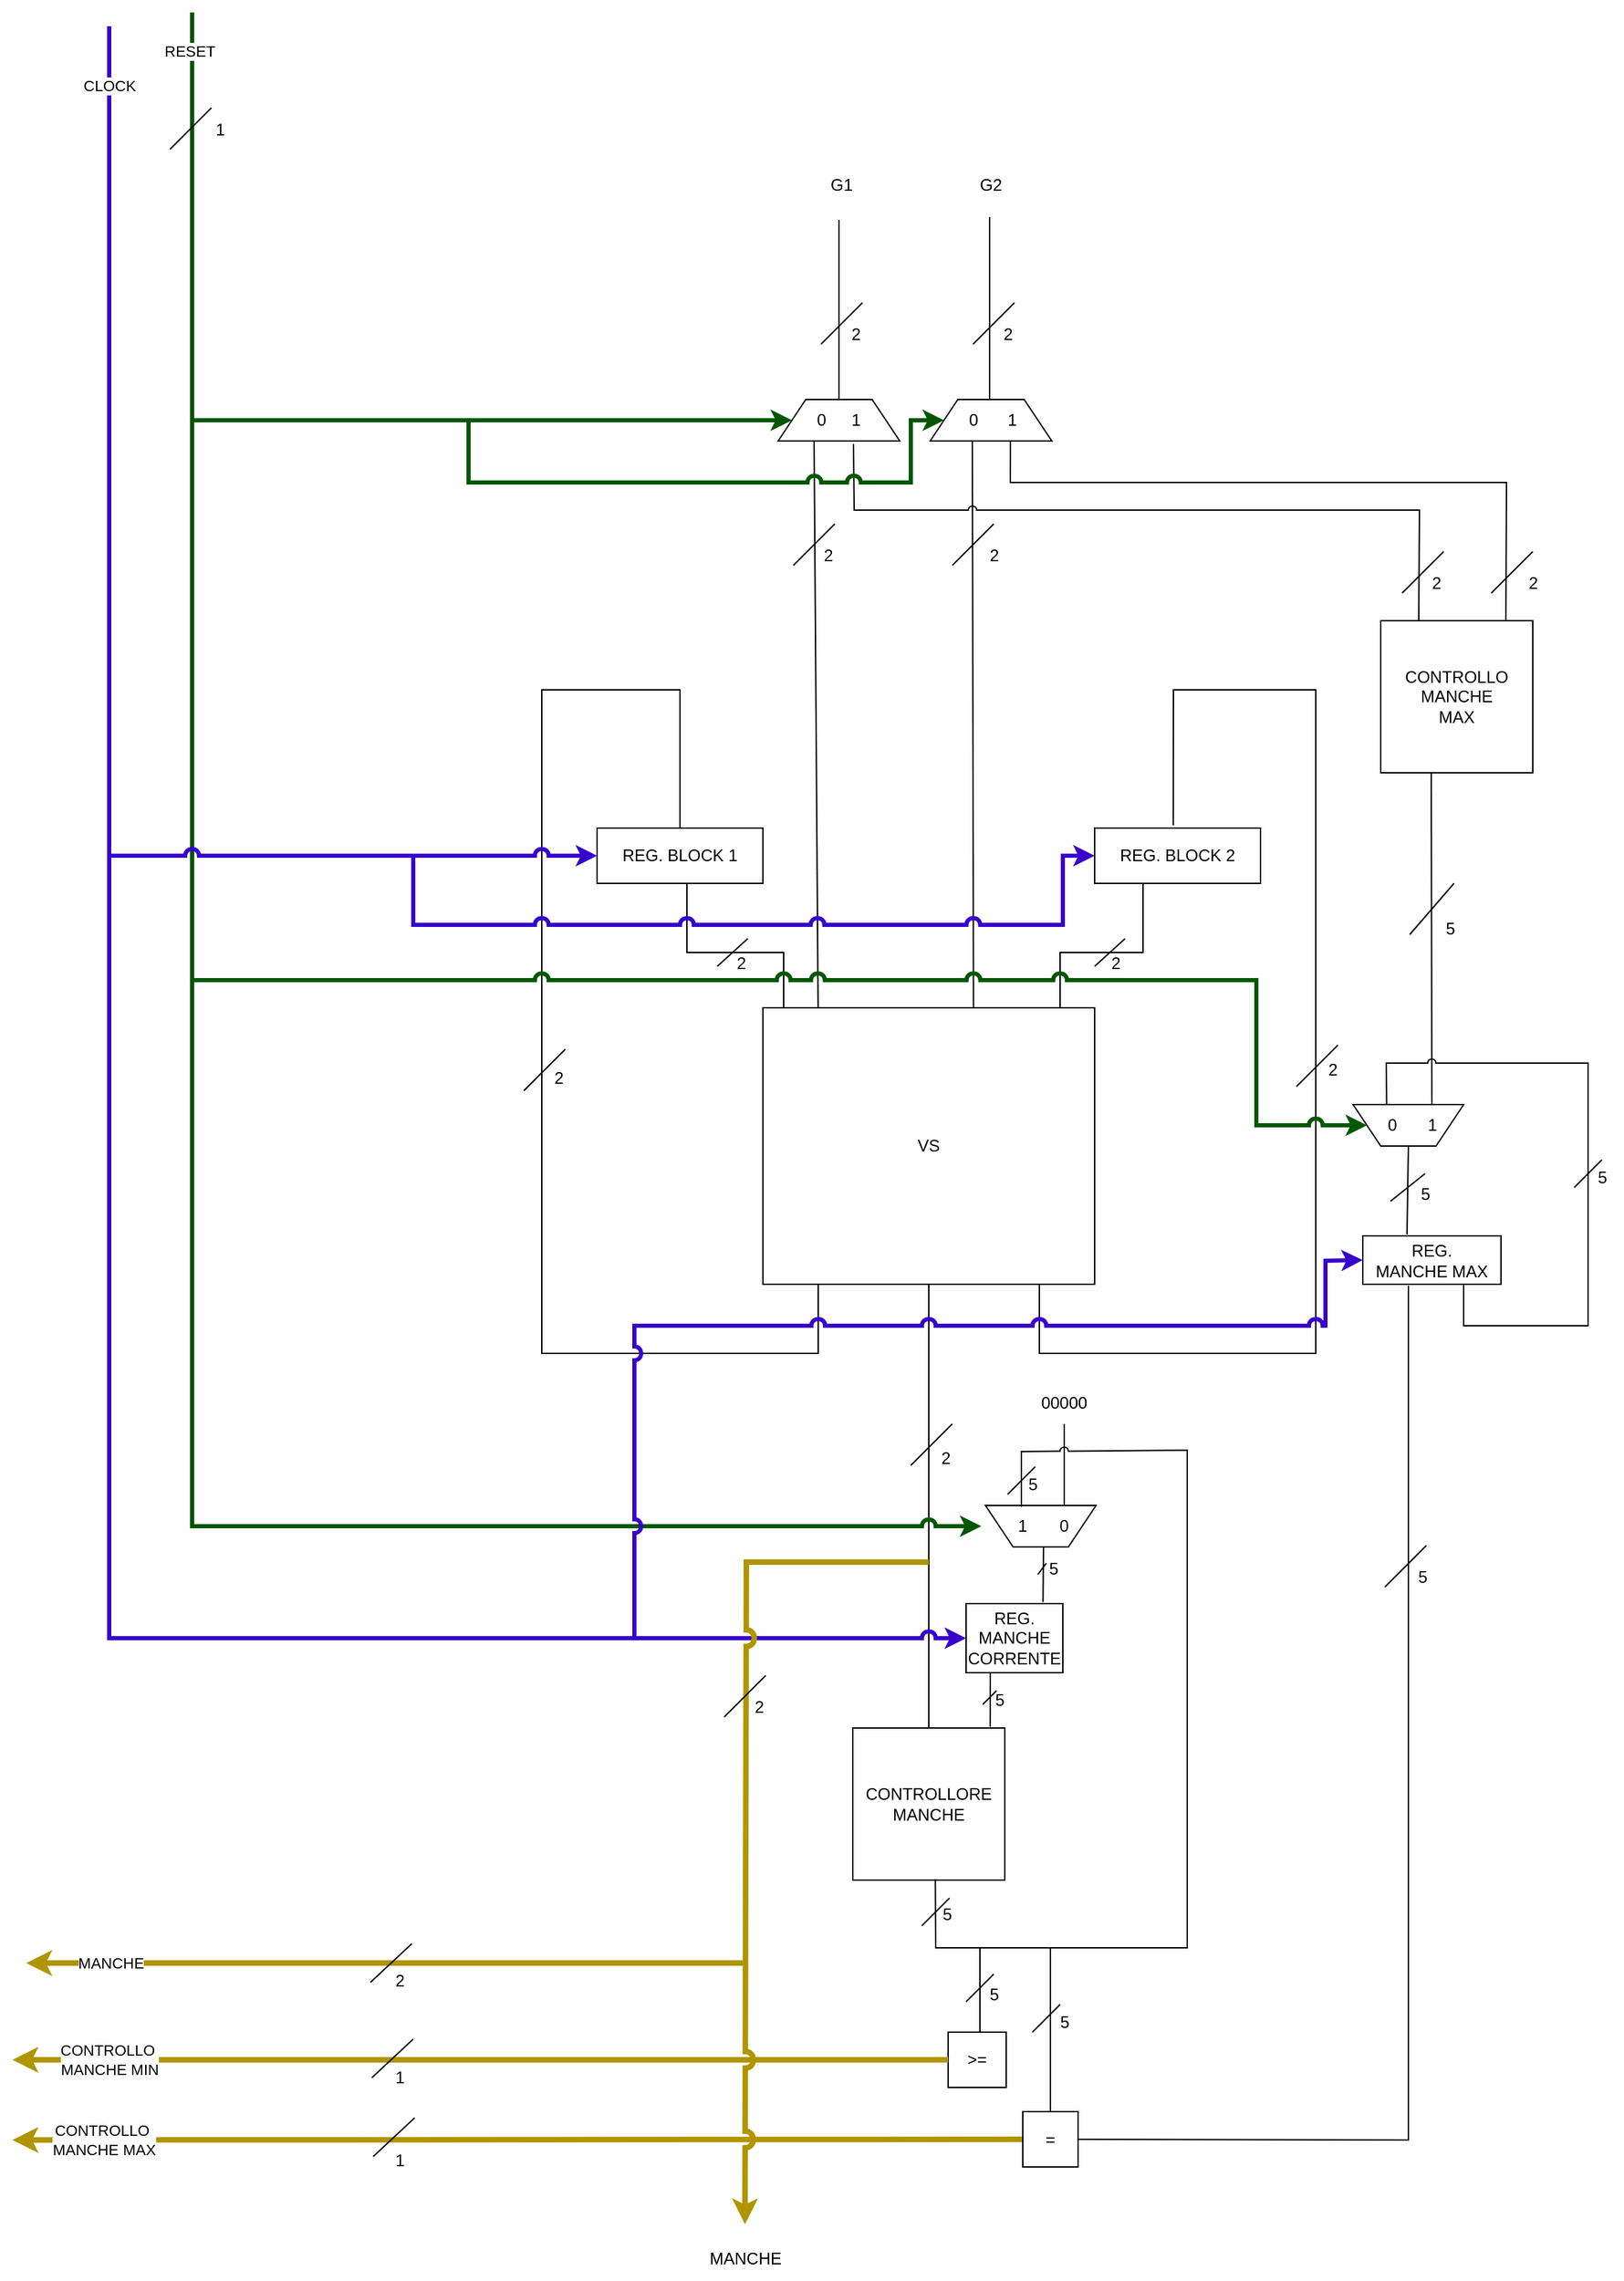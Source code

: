 <mxfile version="23.0.2" type="device" pages="3">
  <diagram name="Datapath" id="F2XSYjMOO-Lknq1UwVOz">
    <mxGraphModel dx="1863" dy="1775" grid="1" gridSize="10" guides="1" tooltips="1" connect="1" arrows="1" fold="1" page="1" pageScale="1" pageWidth="827" pageHeight="1169" math="0" shadow="0">
      <root>
        <mxCell id="0" />
        <mxCell id="1" parent="0" />
        <mxCell id="yJI003IEUT3BsTEjJ197-28" value="" style="endArrow=classic;html=1;rounded=0;exitX=0;exitY=0.5;exitDx=0;exitDy=0;strokeWidth=4;fillColor=#e3c800;strokeColor=#B09500;" parent="1" source="_lhoNvbre-MPtyhj8p-p-33" edge="1">
          <mxGeometry width="50" height="50" relative="1" as="geometry">
            <mxPoint x="220" y="931" as="sourcePoint" />
            <mxPoint x="-250" y="1219" as="targetPoint" />
          </mxGeometry>
        </mxCell>
        <mxCell id="yJI003IEUT3BsTEjJ197-34" value="CONTROLLO&amp;nbsp;&lt;br&gt;MANCHE MAX" style="edgeLabel;html=1;align=center;verticalAlign=middle;resizable=0;points=[];" parent="yJI003IEUT3BsTEjJ197-28" vertex="1" connectable="0">
          <mxGeometry x="0.819" relative="1" as="geometry">
            <mxPoint as="offset" />
          </mxGeometry>
        </mxCell>
        <mxCell id="yJI003IEUT3BsTEjJ197-8" value="" style="endArrow=none;html=1;rounded=0;entryX=0.33;entryY=1.029;entryDx=0;entryDy=0;entryPerimeter=0;exitX=1;exitY=0.5;exitDx=0;exitDy=0;" parent="1" source="_lhoNvbre-MPtyhj8p-p-33" target="_lhoNvbre-MPtyhj8p-p-36" edge="1">
          <mxGeometry width="50" height="50" relative="1" as="geometry">
            <mxPoint x="760" y="1030" as="sourcePoint" />
            <mxPoint x="600" y="750" as="targetPoint" />
            <Array as="points">
              <mxPoint x="760" y="1219" />
            </Array>
          </mxGeometry>
        </mxCell>
        <mxCell id="yJI003IEUT3BsTEjJ197-1" value="" style="endArrow=none;html=1;rounded=0;entryX=0.25;entryY=1;entryDx=0;entryDy=0;" parent="1" edge="1">
          <mxGeometry width="50" height="50" relative="1" as="geometry">
            <mxPoint x="777" y="470" as="sourcePoint" />
            <mxPoint x="776.5" y="220" as="targetPoint" />
          </mxGeometry>
        </mxCell>
        <mxCell id="InJ1SGGTuU8PRHhpm9jM-1" value="" style="swimlane;startSize=0;" parent="1" vertex="1">
          <mxGeometry x="293" y="400" width="240" height="200" as="geometry" />
        </mxCell>
        <mxCell id="InJ1SGGTuU8PRHhpm9jM-2" value="VS" style="text;html=1;strokeColor=none;fillColor=none;align=center;verticalAlign=middle;whiteSpace=wrap;rounded=0;" parent="InJ1SGGTuU8PRHhpm9jM-1" vertex="1">
          <mxGeometry x="90" y="85" width="60" height="30" as="geometry" />
        </mxCell>
        <mxCell id="Bt-MRxAjFV4AakwYzhv4-8" value="VS" style="rounded=0;whiteSpace=wrap;html=1;" parent="InJ1SGGTuU8PRHhpm9jM-1" vertex="1">
          <mxGeometry width="240" height="200" as="geometry" />
        </mxCell>
        <mxCell id="InJ1SGGTuU8PRHhpm9jM-4" value="" style="endArrow=none;html=1;rounded=0;exitX=0.333;exitY=0.005;exitDx=0;exitDy=0;exitPerimeter=0;jumpStyle=arc;entryX=0.75;entryY=1;entryDx=0;entryDy=0;" parent="1" edge="1">
          <mxGeometry width="50" height="50" relative="1" as="geometry">
            <mxPoint x="332.92" y="400" as="sourcePoint" />
            <mxPoint x="330" y="-11" as="targetPoint" />
          </mxGeometry>
        </mxCell>
        <mxCell id="InJ1SGGTuU8PRHhpm9jM-6" value="" style="endArrow=none;html=1;rounded=0;exitX=0.667;exitY=0;exitDx=0;exitDy=0;exitPerimeter=0;entryX=0.332;entryY=0.982;entryDx=0;entryDy=0;entryPerimeter=0;" parent="1" edge="1">
          <mxGeometry width="50" height="50" relative="1" as="geometry">
            <mxPoint x="445.34" y="400" as="sourcePoint" />
            <mxPoint x="444.5" y="-11.54" as="targetPoint" />
          </mxGeometry>
        </mxCell>
        <mxCell id="InJ1SGGTuU8PRHhpm9jM-8" value="G1" style="text;html=1;strokeColor=none;fillColor=none;align=center;verticalAlign=middle;whiteSpace=wrap;rounded=0;" parent="1" vertex="1">
          <mxGeometry x="320" y="-210" width="60" height="30" as="geometry" />
        </mxCell>
        <mxCell id="InJ1SGGTuU8PRHhpm9jM-9" value="G2" style="text;html=1;strokeColor=none;fillColor=none;align=center;verticalAlign=middle;whiteSpace=wrap;rounded=0;" parent="1" vertex="1">
          <mxGeometry x="428" y="-210" width="60" height="30" as="geometry" />
        </mxCell>
        <mxCell id="InJ1SGGTuU8PRHhpm9jM-10" value="" style="rounded=0;whiteSpace=wrap;html=1;" parent="1" vertex="1">
          <mxGeometry x="173" y="270" width="120" height="40" as="geometry" />
        </mxCell>
        <mxCell id="InJ1SGGTuU8PRHhpm9jM-11" value="" style="rounded=0;whiteSpace=wrap;html=1;" parent="1" vertex="1">
          <mxGeometry x="533" y="270" width="120" height="40" as="geometry" />
        </mxCell>
        <mxCell id="InJ1SGGTuU8PRHhpm9jM-12" value="" style="endArrow=none;html=1;rounded=0;" parent="1" edge="1">
          <mxGeometry width="50" height="50" relative="1" as="geometry">
            <mxPoint x="308" y="400" as="sourcePoint" />
            <mxPoint x="238" y="310" as="targetPoint" />
            <Array as="points">
              <mxPoint x="308" y="360" />
              <mxPoint x="238" y="360" />
            </Array>
          </mxGeometry>
        </mxCell>
        <mxCell id="InJ1SGGTuU8PRHhpm9jM-13" value="" style="endArrow=none;html=1;rounded=0;" parent="1" edge="1">
          <mxGeometry width="50" height="50" relative="1" as="geometry">
            <mxPoint x="508" y="400" as="sourcePoint" />
            <mxPoint x="568" y="310" as="targetPoint" />
            <Array as="points">
              <mxPoint x="508" y="360" />
              <mxPoint x="568" y="360" />
            </Array>
          </mxGeometry>
        </mxCell>
        <mxCell id="InJ1SGGTuU8PRHhpm9jM-15" value="REG. BLOCK 1" style="text;html=1;strokeColor=none;fillColor=none;align=center;verticalAlign=middle;whiteSpace=wrap;rounded=0;" parent="1" vertex="1">
          <mxGeometry x="178" y="275" width="110" height="30" as="geometry" />
        </mxCell>
        <mxCell id="InJ1SGGTuU8PRHhpm9jM-16" value="REG. BLOCK 2" style="text;html=1;strokeColor=none;fillColor=none;align=center;verticalAlign=middle;whiteSpace=wrap;rounded=0;" parent="1" vertex="1">
          <mxGeometry x="538" y="275" width="110" height="30" as="geometry" />
        </mxCell>
        <mxCell id="InJ1SGGTuU8PRHhpm9jM-19" value="" style="endArrow=none;html=1;rounded=0;entryX=0.5;entryY=1;entryDx=0;entryDy=0;exitX=0.5;exitY=0;exitDx=0;exitDy=0;jumpStyle=arc;" parent="1" source="_lhoNvbre-MPtyhj8p-p-2" target="InJ1SGGTuU8PRHhpm9jM-1" edge="1">
          <mxGeometry width="50" height="50" relative="1" as="geometry">
            <mxPoint x="413" y="750" as="sourcePoint" />
            <mxPoint x="523" y="640" as="targetPoint" />
          </mxGeometry>
        </mxCell>
        <mxCell id="InJ1SGGTuU8PRHhpm9jM-20" value="" style="endArrow=none;html=1;rounded=0;exitX=0.5;exitY=0;exitDx=0;exitDy=0;" parent="1" source="InJ1SGGTuU8PRHhpm9jM-10" edge="1">
          <mxGeometry width="50" height="50" relative="1" as="geometry">
            <mxPoint x="220" y="230" as="sourcePoint" />
            <mxPoint x="333" y="600" as="targetPoint" />
            <Array as="points">
              <mxPoint x="233" y="170" />
              <mxPoint x="133" y="170" />
              <mxPoint x="133" y="650" />
              <mxPoint x="333" y="650" />
            </Array>
          </mxGeometry>
        </mxCell>
        <mxCell id="InJ1SGGTuU8PRHhpm9jM-21" value="" style="endArrow=none;html=1;rounded=0;exitX=0.474;exitY=-0.05;exitDx=0;exitDy=0;exitPerimeter=0;" parent="1" source="InJ1SGGTuU8PRHhpm9jM-11" edge="1">
          <mxGeometry width="50" height="50" relative="1" as="geometry">
            <mxPoint x="590" y="260" as="sourcePoint" />
            <mxPoint x="493" y="600" as="targetPoint" />
            <Array as="points">
              <mxPoint x="590" y="170" />
              <mxPoint x="693" y="170" />
              <mxPoint x="693" y="650" />
              <mxPoint x="493" y="650" />
            </Array>
          </mxGeometry>
        </mxCell>
        <mxCell id="_lhoNvbre-MPtyhj8p-p-1" value="" style="shape=trapezoid;perimeter=trapezoidPerimeter;whiteSpace=wrap;html=1;fixedSize=1;direction=west;" parent="1" vertex="1">
          <mxGeometry x="454" y="760" width="80" height="30" as="geometry" />
        </mxCell>
        <mxCell id="_lhoNvbre-MPtyhj8p-p-2" value="CONTROLLORE &#xa;MANCHE" style="swimlane;startSize=0;verticalAlign=top;horizontal=1;" parent="1" vertex="1">
          <mxGeometry x="358" y="921" width="110" height="110" as="geometry">
            <mxRectangle x="358" y="830" width="140" height="40" as="alternateBounds" />
          </mxGeometry>
        </mxCell>
        <mxCell id="Bt-MRxAjFV4AakwYzhv4-3" value="CONTROLLORE MANCHE" style="whiteSpace=wrap;html=1;aspect=fixed;" parent="_lhoNvbre-MPtyhj8p-p-2" vertex="1">
          <mxGeometry width="110" height="110" as="geometry" />
        </mxCell>
        <mxCell id="_lhoNvbre-MPtyhj8p-p-5" value="" style="endArrow=none;html=1;rounded=0;exitX=0.5;exitY=0;exitDx=0;exitDy=0;entryX=0.5;entryY=1;entryDx=0;entryDy=0;" parent="1" source="_lhoNvbre-MPtyhj8p-p-8" target="_lhoNvbre-MPtyhj8p-p-6" edge="1">
          <mxGeometry width="50" height="50" relative="1" as="geometry">
            <mxPoint x="509.62" y="760" as="sourcePoint" />
            <mxPoint x="510" y="701" as="targetPoint" />
          </mxGeometry>
        </mxCell>
        <mxCell id="_lhoNvbre-MPtyhj8p-p-6" value="00000" style="text;html=1;strokeColor=none;fillColor=none;align=center;verticalAlign=middle;whiteSpace=wrap;rounded=0;" parent="1" vertex="1">
          <mxGeometry x="481" y="671" width="60" height="30" as="geometry" />
        </mxCell>
        <mxCell id="_lhoNvbre-MPtyhj8p-p-7" value="1" style="text;html=1;strokeColor=none;fillColor=none;align=center;verticalAlign=middle;whiteSpace=wrap;rounded=0;" parent="1" vertex="1">
          <mxGeometry x="451" y="760" width="60" height="30" as="geometry" />
        </mxCell>
        <mxCell id="_lhoNvbre-MPtyhj8p-p-8" value="0" style="text;html=1;strokeColor=none;fillColor=none;align=center;verticalAlign=middle;whiteSpace=wrap;rounded=0;" parent="1" vertex="1">
          <mxGeometry x="481" y="760" width="60" height="30" as="geometry" />
        </mxCell>
        <mxCell id="_lhoNvbre-MPtyhj8p-p-9" value="REG. MANCHE CORRENTE" style="rounded=0;whiteSpace=wrap;html=1;" parent="1" vertex="1">
          <mxGeometry x="440" y="831" width="70" height="50" as="geometry" />
        </mxCell>
        <mxCell id="_lhoNvbre-MPtyhj8p-p-10" value="" style="endArrow=none;html=1;rounded=0;exitX=0.25;exitY=1;exitDx=0;exitDy=0;entryX=0.904;entryY=-0.008;entryDx=0;entryDy=0;entryPerimeter=0;" parent="1" source="_lhoNvbre-MPtyhj8p-p-9" target="_lhoNvbre-MPtyhj8p-p-2" edge="1">
          <mxGeometry width="50" height="50" relative="1" as="geometry">
            <mxPoint x="460" y="901" as="sourcePoint" />
            <mxPoint x="459" y="921" as="targetPoint" />
          </mxGeometry>
        </mxCell>
        <mxCell id="_lhoNvbre-MPtyhj8p-p-12" value="" style="endArrow=none;html=1;rounded=0;exitX=0.795;exitY=-0.023;exitDx=0;exitDy=0;entryX=0.25;entryY=1;entryDx=0;entryDy=0;exitPerimeter=0;" parent="1" source="_lhoNvbre-MPtyhj8p-p-9" target="_lhoNvbre-MPtyhj8p-p-8" edge="1">
          <mxGeometry width="50" height="50" relative="1" as="geometry">
            <mxPoint x="466" y="911" as="sourcePoint" />
            <mxPoint x="466" y="931" as="targetPoint" />
          </mxGeometry>
        </mxCell>
        <mxCell id="_lhoNvbre-MPtyhj8p-p-14" value="" style="endArrow=none;html=1;rounded=0;jumpStyle=arc;exitX=0.543;exitY=0.994;exitDx=0;exitDy=0;exitPerimeter=0;" parent="1" source="Bt-MRxAjFV4AakwYzhv4-3" edge="1">
          <mxGeometry width="50" height="50" relative="1" as="geometry">
            <mxPoint x="530" y="1040" as="sourcePoint" />
            <mxPoint x="480" y="761" as="targetPoint" />
            <Array as="points">
              <mxPoint x="418" y="1080" />
              <mxPoint x="600" y="1080" />
              <mxPoint x="600" y="720" />
              <mxPoint x="480" y="721" />
            </Array>
          </mxGeometry>
        </mxCell>
        <mxCell id="_lhoNvbre-MPtyhj8p-p-15" value="" style="shape=trapezoid;perimeter=trapezoidPerimeter;whiteSpace=wrap;html=1;fixedSize=1;direction=west;rotation=-180;" parent="1" vertex="1">
          <mxGeometry x="304" y="-40" width="88" height="30" as="geometry" />
        </mxCell>
        <mxCell id="_lhoNvbre-MPtyhj8p-p-19" value="0" style="text;html=1;align=center;verticalAlign=middle;resizable=0;points=[];autosize=1;strokeColor=none;fillColor=none;" parent="1" vertex="1">
          <mxGeometry x="320" y="-40" width="30" height="30" as="geometry" />
        </mxCell>
        <mxCell id="_lhoNvbre-MPtyhj8p-p-20" value="1" style="text;html=1;align=center;verticalAlign=middle;resizable=0;points=[];autosize=1;strokeColor=none;fillColor=none;" parent="1" vertex="1">
          <mxGeometry x="345" y="-40" width="30" height="30" as="geometry" />
        </mxCell>
        <mxCell id="_lhoNvbre-MPtyhj8p-p-22" value="" style="shape=trapezoid;perimeter=trapezoidPerimeter;whiteSpace=wrap;html=1;fixedSize=1;direction=west;rotation=-180;" parent="1" vertex="1">
          <mxGeometry x="414" y="-40" width="88" height="30" as="geometry" />
        </mxCell>
        <mxCell id="_lhoNvbre-MPtyhj8p-p-23" value="0" style="text;html=1;align=center;verticalAlign=middle;resizable=0;points=[];autosize=1;strokeColor=none;fillColor=none;" parent="1" vertex="1">
          <mxGeometry x="430" y="-40" width="30" height="30" as="geometry" />
        </mxCell>
        <mxCell id="_lhoNvbre-MPtyhj8p-p-24" value="1" style="text;html=1;align=center;verticalAlign=middle;resizable=0;points=[];autosize=1;strokeColor=none;fillColor=none;" parent="1" vertex="1">
          <mxGeometry x="458" y="-40" width="30" height="30" as="geometry" />
        </mxCell>
        <mxCell id="_lhoNvbre-MPtyhj8p-p-32" value="" style="endArrow=none;html=1;rounded=0;exitX=0.5;exitY=0;exitDx=0;exitDy=0;" parent="1" source="_lhoNvbre-MPtyhj8p-p-33" edge="1">
          <mxGeometry width="50" height="50" relative="1" as="geometry">
            <mxPoint x="460" y="1191" as="sourcePoint" />
            <mxPoint x="501" y="1080" as="targetPoint" />
          </mxGeometry>
        </mxCell>
        <mxCell id="_lhoNvbre-MPtyhj8p-p-33" value="=" style="swimlane;startSize=0;verticalAlign=top;horizontal=1;" parent="1" vertex="1">
          <mxGeometry x="482" y="1201" width="38" height="35" as="geometry" />
        </mxCell>
        <mxCell id="Bt-MRxAjFV4AakwYzhv4-9" value="=" style="whiteSpace=wrap;html=1;aspect=fixed;" parent="_lhoNvbre-MPtyhj8p-p-33" vertex="1">
          <mxGeometry x="-1" y="-2.5" width="40" height="40" as="geometry" />
        </mxCell>
        <mxCell id="_lhoNvbre-MPtyhj8p-p-36" value="REG. &lt;br&gt;MANCHE MAX" style="rounded=0;whiteSpace=wrap;html=1;" parent="1" vertex="1">
          <mxGeometry x="727" y="565" width="100" height="35" as="geometry" />
        </mxCell>
        <mxCell id="_lhoNvbre-MPtyhj8p-p-39" value="" style="endArrow=none;html=1;rounded=0;exitX=0.5;exitY=0;exitDx=0;exitDy=0;" parent="1" edge="1">
          <mxGeometry width="50" height="50" relative="1" as="geometry">
            <mxPoint x="348.0" y="-40" as="sourcePoint" />
            <mxPoint x="348" y="-170" as="targetPoint" />
          </mxGeometry>
        </mxCell>
        <mxCell id="_lhoNvbre-MPtyhj8p-p-40" value="" style="endArrow=none;html=1;rounded=0;exitX=0.5;exitY=0;exitDx=0;exitDy=0;" parent="1" edge="1">
          <mxGeometry width="50" height="50" relative="1" as="geometry">
            <mxPoint x="457" y="-40" as="sourcePoint" />
            <mxPoint x="457" y="-172" as="targetPoint" />
          </mxGeometry>
        </mxCell>
        <mxCell id="_lhoNvbre-MPtyhj8p-p-44" value="" style="endArrow=none;html=1;rounded=0;jumpStyle=arc;exitX=0.45;exitY=1.072;exitDx=0;exitDy=0;exitPerimeter=0;entryX=0.25;entryY=0;entryDx=0;entryDy=0;" parent="1" source="_lhoNvbre-MPtyhj8p-p-20" target="WrRXt4d3My6ZRE51HuEJ-1" edge="1">
          <mxGeometry width="50" height="50" relative="1" as="geometry">
            <mxPoint x="330" y="40" as="sourcePoint" />
            <mxPoint x="820" y="120" as="targetPoint" />
            <Array as="points">
              <mxPoint x="359" y="40" />
              <mxPoint x="760" y="40" />
              <mxPoint x="768" y="40" />
            </Array>
          </mxGeometry>
        </mxCell>
        <mxCell id="_lhoNvbre-MPtyhj8p-p-45" value="" style="endArrow=none;html=1;rounded=0;jumpStyle=arc;exitX=0.469;exitY=0.998;exitDx=0;exitDy=0;exitPerimeter=0;entryX=0.823;entryY=0;entryDx=0;entryDy=0;entryPerimeter=0;" parent="1" source="_lhoNvbre-MPtyhj8p-p-24" target="WrRXt4d3My6ZRE51HuEJ-1" edge="1">
          <mxGeometry width="50" height="50" relative="1" as="geometry">
            <mxPoint x="438.5" y="60" as="sourcePoint" />
            <mxPoint x="770" y="120" as="targetPoint" />
            <Array as="points">
              <mxPoint x="472" y="20" />
              <mxPoint x="831" y="20" />
            </Array>
          </mxGeometry>
        </mxCell>
        <mxCell id="WrRXt4d3My6ZRE51HuEJ-1" value="CONTROLLO &#xa;MANCHE &#xa;MAX" style="swimlane;startSize=0;verticalAlign=top;horizontal=1;" parent="1" vertex="1">
          <mxGeometry x="740" y="120" width="110" height="110" as="geometry" />
        </mxCell>
        <mxCell id="Bt-MRxAjFV4AakwYzhv4-6" value="CONTROLLO MANCHE &lt;br&gt;MAX" style="rounded=0;whiteSpace=wrap;html=1;" parent="WrRXt4d3My6ZRE51HuEJ-1" vertex="1">
          <mxGeometry width="110" height="110" as="geometry" />
        </mxCell>
        <mxCell id="yJI003IEUT3BsTEjJ197-2" value="" style="shape=trapezoid;perimeter=trapezoidPerimeter;whiteSpace=wrap;html=1;fixedSize=1;direction=west;" parent="1" vertex="1">
          <mxGeometry x="720" y="470" width="80" height="30" as="geometry" />
        </mxCell>
        <mxCell id="yJI003IEUT3BsTEjJ197-3" value="1" style="text;html=1;strokeColor=none;fillColor=none;align=center;verticalAlign=middle;whiteSpace=wrap;rounded=0;" parent="1" vertex="1">
          <mxGeometry x="768.5" y="470" width="17" height="30" as="geometry" />
        </mxCell>
        <mxCell id="yJI003IEUT3BsTEjJ197-4" value="0" style="text;html=1;strokeColor=none;fillColor=none;align=center;verticalAlign=middle;whiteSpace=wrap;rounded=0;" parent="1" vertex="1">
          <mxGeometry x="740" y="470" width="17" height="30" as="geometry" />
        </mxCell>
        <mxCell id="yJI003IEUT3BsTEjJ197-6" value="" style="endArrow=none;html=1;rounded=0;jumpStyle=arc;exitX=0.25;exitY=0;exitDx=0;exitDy=0;" parent="1" source="yJI003IEUT3BsTEjJ197-4" edge="1">
          <mxGeometry width="50" height="50" relative="1" as="geometry">
            <mxPoint x="740" y="440" as="sourcePoint" />
            <mxPoint x="800" y="600" as="targetPoint" />
            <Array as="points">
              <mxPoint x="744" y="440" />
              <mxPoint x="890" y="440" />
              <mxPoint x="890" y="630" />
              <mxPoint x="800" y="630" />
            </Array>
          </mxGeometry>
        </mxCell>
        <mxCell id="yJI003IEUT3BsTEjJ197-7" value="" style="endArrow=none;html=1;rounded=0;entryX=0.5;entryY=0;entryDx=0;entryDy=0;exitX=0.32;exitY=-0.029;exitDx=0;exitDy=0;exitPerimeter=0;" parent="1" source="_lhoNvbre-MPtyhj8p-p-36" target="yJI003IEUT3BsTEjJ197-2" edge="1">
          <mxGeometry width="50" height="50" relative="1" as="geometry">
            <mxPoint x="550" y="660" as="sourcePoint" />
            <mxPoint x="600" y="610" as="targetPoint" />
            <Array as="points" />
          </mxGeometry>
        </mxCell>
        <mxCell id="yJI003IEUT3BsTEjJ197-10" value="" style="endArrow=none;html=1;rounded=0;" parent="1" edge="1">
          <mxGeometry width="50" height="50" relative="1" as="geometry">
            <mxPoint x="450" y="1080" as="sourcePoint" />
            <mxPoint x="450" y="1141" as="targetPoint" />
          </mxGeometry>
        </mxCell>
        <mxCell id="yJI003IEUT3BsTEjJ197-14" value="&amp;gt;=" style="rounded=0;whiteSpace=wrap;html=1;" parent="1" vertex="1">
          <mxGeometry x="427" y="1141" width="42" height="40" as="geometry" />
        </mxCell>
        <mxCell id="yJI003IEUT3BsTEjJ197-15" value="" style="endArrow=classic;html=1;rounded=0;entryX=0;entryY=0.5;entryDx=0;entryDy=0;fillColor=#008a00;strokeColor=#005700;strokeWidth=3;" parent="1" target="_lhoNvbre-MPtyhj8p-p-15" edge="1">
          <mxGeometry width="50" height="50" relative="1" as="geometry">
            <mxPoint x="-120" y="-320" as="sourcePoint" />
            <mxPoint x="-110" as="targetPoint" />
            <Array as="points">
              <mxPoint x="-120" y="-25" />
            </Array>
          </mxGeometry>
        </mxCell>
        <mxCell id="yJI003IEUT3BsTEjJ197-20" value="RESET" style="edgeLabel;html=1;align=center;verticalAlign=middle;resizable=0;points=[];" parent="yJI003IEUT3BsTEjJ197-15" vertex="1" connectable="0">
          <mxGeometry x="-0.92" y="-2" relative="1" as="geometry">
            <mxPoint y="-1" as="offset" />
          </mxGeometry>
        </mxCell>
        <mxCell id="yJI003IEUT3BsTEjJ197-16" value="" style="endArrow=classic;html=1;rounded=0;entryX=0;entryY=0.5;entryDx=0;entryDy=0;fillColor=#008a00;strokeColor=#005700;jumpStyle=arc;strokeWidth=3;" parent="1" target="_lhoNvbre-MPtyhj8p-p-22" edge="1">
          <mxGeometry width="50" height="50" relative="1" as="geometry">
            <mxPoint x="80" y="-25" as="sourcePoint" />
            <mxPoint x="340" y="80" as="targetPoint" />
            <Array as="points">
              <mxPoint x="80" y="20" />
              <mxPoint x="400" y="20" />
              <mxPoint x="400" y="-25" />
            </Array>
          </mxGeometry>
        </mxCell>
        <mxCell id="yJI003IEUT3BsTEjJ197-17" value="" style="endArrow=classic;html=1;rounded=0;entryX=1;entryY=0.5;entryDx=0;entryDy=0;jumpStyle=arc;strokeWidth=3;fillColor=#008a00;strokeColor=#005700;" parent="1" target="yJI003IEUT3BsTEjJ197-2" edge="1">
          <mxGeometry width="50" height="50" relative="1" as="geometry">
            <mxPoint x="-120" y="-30" as="sourcePoint" />
            <mxPoint x="650" y="180" as="targetPoint" />
            <Array as="points">
              <mxPoint x="-120" y="300" />
              <mxPoint x="-120" y="380" />
              <mxPoint x="650" y="380" />
              <mxPoint x="650" y="485" />
            </Array>
          </mxGeometry>
        </mxCell>
        <mxCell id="yJI003IEUT3BsTEjJ197-18" value="" style="endArrow=classic;html=1;rounded=0;fillColor=#008a00;strokeColor=#005700;strokeWidth=3;jumpStyle=arc;" parent="1" target="_lhoNvbre-MPtyhj8p-p-7" edge="1">
          <mxGeometry width="50" height="50" relative="1" as="geometry">
            <mxPoint x="-120" y="380" as="sourcePoint" />
            <mxPoint x="-120" y="740" as="targetPoint" />
            <Array as="points">
              <mxPoint x="-120" y="775" />
            </Array>
          </mxGeometry>
        </mxCell>
        <mxCell id="yJI003IEUT3BsTEjJ197-21" value="" style="endArrow=classic;html=1;rounded=0;entryX=0;entryY=0.5;entryDx=0;entryDy=0;fillColor=#6a00ff;strokeColor=#3700CC;jumpStyle=arc;strokeWidth=3;" parent="1" target="InJ1SGGTuU8PRHhpm9jM-10" edge="1">
          <mxGeometry width="50" height="50" relative="1" as="geometry">
            <mxPoint x="-180" y="-310" as="sourcePoint" />
            <mxPoint x="-180" y="280" as="targetPoint" />
            <Array as="points">
              <mxPoint x="-180" y="290" />
            </Array>
          </mxGeometry>
        </mxCell>
        <mxCell id="yJI003IEUT3BsTEjJ197-22" value="CLOCK" style="edgeLabel;html=1;align=center;verticalAlign=middle;resizable=0;points=[];" parent="yJI003IEUT3BsTEjJ197-21" vertex="1" connectable="0">
          <mxGeometry x="-0.912" relative="1" as="geometry">
            <mxPoint y="1" as="offset" />
          </mxGeometry>
        </mxCell>
        <mxCell id="yJI003IEUT3BsTEjJ197-23" value="" style="endArrow=classic;html=1;rounded=0;entryX=0;entryY=0.5;entryDx=0;entryDy=0;fillColor=#6a00ff;strokeColor=#3700CC;strokeWidth=3;jumpStyle=arc;" parent="1" target="InJ1SGGTuU8PRHhpm9jM-11" edge="1">
          <mxGeometry width="50" height="50" relative="1" as="geometry">
            <mxPoint x="40" y="290" as="sourcePoint" />
            <mxPoint x="300" y="260" as="targetPoint" />
            <Array as="points">
              <mxPoint x="40" y="340" />
              <mxPoint x="510" y="340" />
              <mxPoint x="510" y="290" />
            </Array>
          </mxGeometry>
        </mxCell>
        <mxCell id="yJI003IEUT3BsTEjJ197-25" value="" style="endArrow=classic;html=1;rounded=0;entryX=0;entryY=0.5;entryDx=0;entryDy=0;fillColor=#6a00ff;strokeColor=#3700CC;strokeWidth=3;jumpStyle=arc;" parent="1" target="_lhoNvbre-MPtyhj8p-p-36" edge="1">
          <mxGeometry width="50" height="50" relative="1" as="geometry">
            <mxPoint x="200" y="855" as="sourcePoint" />
            <mxPoint x="727" y="587.5" as="targetPoint" />
            <Array as="points">
              <mxPoint x="200" y="630" />
              <mxPoint x="700" y="630" />
              <mxPoint x="700" y="583" />
            </Array>
          </mxGeometry>
        </mxCell>
        <mxCell id="yJI003IEUT3BsTEjJ197-27" value="MANCHE" style="text;html=1;align=center;verticalAlign=middle;resizable=0;points=[];autosize=1;strokeColor=none;fillColor=none;" parent="1" vertex="1">
          <mxGeometry x="240" y="1290" width="80" height="30" as="geometry" />
        </mxCell>
        <mxCell id="yJI003IEUT3BsTEjJ197-29" value="" style="endArrow=classic;html=1;rounded=0;exitX=0;exitY=0.5;exitDx=0;exitDy=0;strokeWidth=4;fillColor=#e3c800;strokeColor=#B09500;" parent="1" edge="1">
          <mxGeometry width="50" height="50" relative="1" as="geometry">
            <mxPoint x="427" y="1161" as="sourcePoint" />
            <mxPoint x="-250" y="1161" as="targetPoint" />
          </mxGeometry>
        </mxCell>
        <mxCell id="yJI003IEUT3BsTEjJ197-33" value="CONTROLLO&amp;nbsp;&lt;br&gt;MANCHE MIN" style="edgeLabel;html=1;align=center;verticalAlign=middle;resizable=0;points=[];" parent="yJI003IEUT3BsTEjJ197-29" vertex="1" connectable="0">
          <mxGeometry x="0.84" relative="1" as="geometry">
            <mxPoint x="16" as="offset" />
          </mxGeometry>
        </mxCell>
        <mxCell id="yJI003IEUT3BsTEjJ197-30" value="" style="endArrow=classic;html=1;rounded=0;strokeWidth=4;fillColor=#e3c800;strokeColor=#B09500;" parent="1" edge="1">
          <mxGeometry width="50" height="50" relative="1" as="geometry">
            <mxPoint x="280" y="1091" as="sourcePoint" />
            <mxPoint x="-240" y="1091" as="targetPoint" />
          </mxGeometry>
        </mxCell>
        <mxCell id="yJI003IEUT3BsTEjJ197-31" value="MANCHE" style="edgeLabel;html=1;align=center;verticalAlign=middle;resizable=0;points=[];" parent="yJI003IEUT3BsTEjJ197-30" vertex="1" connectable="0">
          <mxGeometry x="0.824" y="4" relative="1" as="geometry">
            <mxPoint x="15" y="-4" as="offset" />
          </mxGeometry>
        </mxCell>
        <mxCell id="yJI003IEUT3BsTEjJ197-36" value="" style="endArrow=none;html=1;rounded=0;" parent="1" edge="1">
          <mxGeometry width="50" height="50" relative="1" as="geometry">
            <mxPoint x="-136" y="-221" as="sourcePoint" />
            <mxPoint x="-106" y="-251" as="targetPoint" />
          </mxGeometry>
        </mxCell>
        <mxCell id="yJI003IEUT3BsTEjJ197-37" value="" style="endArrow=none;html=1;rounded=0;" parent="1" edge="1">
          <mxGeometry width="50" height="50" relative="1" as="geometry">
            <mxPoint x="445" y="-80" as="sourcePoint" />
            <mxPoint x="475" y="-110" as="targetPoint" />
          </mxGeometry>
        </mxCell>
        <mxCell id="yJI003IEUT3BsTEjJ197-38" value="1" style="text;html=1;align=center;verticalAlign=middle;resizable=0;points=[];autosize=1;strokeColor=none;fillColor=none;" parent="1" vertex="1">
          <mxGeometry x="-115" y="-250" width="30" height="30" as="geometry" />
        </mxCell>
        <mxCell id="yJI003IEUT3BsTEjJ197-40" value="" style="endArrow=none;html=1;rounded=0;" parent="1" edge="1">
          <mxGeometry width="50" height="50" relative="1" as="geometry">
            <mxPoint x="335" y="-80" as="sourcePoint" />
            <mxPoint x="365" y="-110" as="targetPoint" />
          </mxGeometry>
        </mxCell>
        <mxCell id="yJI003IEUT3BsTEjJ197-41" value="2" style="text;html=1;align=center;verticalAlign=middle;resizable=0;points=[];autosize=1;strokeColor=none;fillColor=none;" parent="1" vertex="1">
          <mxGeometry x="345" y="-102" width="30" height="30" as="geometry" />
        </mxCell>
        <mxCell id="yJI003IEUT3BsTEjJ197-42" value="2" style="text;html=1;align=center;verticalAlign=middle;resizable=0;points=[];autosize=1;strokeColor=none;fillColor=none;" parent="1" vertex="1">
          <mxGeometry x="455" y="-102" width="30" height="30" as="geometry" />
        </mxCell>
        <mxCell id="yJI003IEUT3BsTEjJ197-44" value="" style="endArrow=none;html=1;rounded=0;" parent="1" edge="1">
          <mxGeometry width="50" height="50" relative="1" as="geometry">
            <mxPoint x="315" y="80" as="sourcePoint" />
            <mxPoint x="345" y="50" as="targetPoint" />
          </mxGeometry>
        </mxCell>
        <mxCell id="yJI003IEUT3BsTEjJ197-45" value="" style="endArrow=none;html=1;rounded=0;" parent="1" edge="1">
          <mxGeometry width="50" height="50" relative="1" as="geometry">
            <mxPoint x="430" y="80" as="sourcePoint" />
            <mxPoint x="460" y="50" as="targetPoint" />
          </mxGeometry>
        </mxCell>
        <mxCell id="yJI003IEUT3BsTEjJ197-46" value="" style="endArrow=none;html=1;rounded=0;" parent="1" edge="1">
          <mxGeometry width="50" height="50" relative="1" as="geometry">
            <mxPoint x="755.5" y="100" as="sourcePoint" />
            <mxPoint x="785.5" y="70" as="targetPoint" />
          </mxGeometry>
        </mxCell>
        <mxCell id="yJI003IEUT3BsTEjJ197-47" value="" style="endArrow=none;html=1;rounded=0;" parent="1" edge="1">
          <mxGeometry width="50" height="50" relative="1" as="geometry">
            <mxPoint x="820" y="100" as="sourcePoint" />
            <mxPoint x="850" y="70" as="targetPoint" />
          </mxGeometry>
        </mxCell>
        <mxCell id="yJI003IEUT3BsTEjJ197-48" value="2" style="text;html=1;align=center;verticalAlign=middle;resizable=0;points=[];autosize=1;strokeColor=none;fillColor=none;" parent="1" vertex="1">
          <mxGeometry x="325" y="58" width="30" height="30" as="geometry" />
        </mxCell>
        <mxCell id="yJI003IEUT3BsTEjJ197-49" value="2" style="text;html=1;align=center;verticalAlign=middle;resizable=0;points=[];autosize=1;strokeColor=none;fillColor=none;" parent="1" vertex="1">
          <mxGeometry x="445" y="58" width="30" height="30" as="geometry" />
        </mxCell>
        <mxCell id="yJI003IEUT3BsTEjJ197-50" value="2" style="text;html=1;align=center;verticalAlign=middle;resizable=0;points=[];autosize=1;strokeColor=none;fillColor=none;" parent="1" vertex="1">
          <mxGeometry x="765" y="78" width="30" height="30" as="geometry" />
        </mxCell>
        <mxCell id="yJI003IEUT3BsTEjJ197-51" value="2" style="text;html=1;align=center;verticalAlign=middle;resizable=0;points=[];autosize=1;strokeColor=none;fillColor=none;" parent="1" vertex="1">
          <mxGeometry x="835" y="78" width="30" height="30" as="geometry" />
        </mxCell>
        <mxCell id="yJI003IEUT3BsTEjJ197-54" value="" style="endArrow=none;html=1;rounded=0;" parent="1" edge="1">
          <mxGeometry width="50" height="50" relative="1" as="geometry">
            <mxPoint x="120" y="460" as="sourcePoint" />
            <mxPoint x="150" y="430" as="targetPoint" />
          </mxGeometry>
        </mxCell>
        <mxCell id="yJI003IEUT3BsTEjJ197-55" value="" style="endArrow=none;html=1;rounded=0;" parent="1" edge="1">
          <mxGeometry width="50" height="50" relative="1" as="geometry">
            <mxPoint x="260" y="370" as="sourcePoint" />
            <mxPoint x="282" y="350" as="targetPoint" />
          </mxGeometry>
        </mxCell>
        <mxCell id="yJI003IEUT3BsTEjJ197-56" value="" style="endArrow=none;html=1;rounded=0;" parent="1" edge="1">
          <mxGeometry width="50" height="50" relative="1" as="geometry">
            <mxPoint x="533" y="370" as="sourcePoint" />
            <mxPoint x="555" y="350" as="targetPoint" />
          </mxGeometry>
        </mxCell>
        <mxCell id="yJI003IEUT3BsTEjJ197-57" value="" style="endArrow=none;html=1;rounded=0;" parent="1" edge="1">
          <mxGeometry width="50" height="50" relative="1" as="geometry">
            <mxPoint x="679" y="457" as="sourcePoint" />
            <mxPoint x="709" y="427" as="targetPoint" />
          </mxGeometry>
        </mxCell>
        <mxCell id="yJI003IEUT3BsTEjJ197-58" value="2" style="text;html=1;align=center;verticalAlign=middle;resizable=0;points=[];autosize=1;strokeColor=none;fillColor=none;" parent="1" vertex="1">
          <mxGeometry x="262" y="353" width="30" height="30" as="geometry" />
        </mxCell>
        <mxCell id="yJI003IEUT3BsTEjJ197-60" value="2" style="text;html=1;align=center;verticalAlign=middle;resizable=0;points=[];autosize=1;strokeColor=none;fillColor=none;" parent="1" vertex="1">
          <mxGeometry x="533" y="353" width="30" height="30" as="geometry" />
        </mxCell>
        <mxCell id="yJI003IEUT3BsTEjJ197-61" value="2" style="text;html=1;align=center;verticalAlign=middle;resizable=0;points=[];autosize=1;strokeColor=none;fillColor=none;" parent="1" vertex="1">
          <mxGeometry x="690" y="430" width="30" height="30" as="geometry" />
        </mxCell>
        <mxCell id="yJI003IEUT3BsTEjJ197-62" value="2" style="text;html=1;align=center;verticalAlign=middle;resizable=0;points=[];autosize=1;strokeColor=none;fillColor=none;" parent="1" vertex="1">
          <mxGeometry x="130" y="436" width="30" height="30" as="geometry" />
        </mxCell>
        <mxCell id="yJI003IEUT3BsTEjJ197-63" value="" style="endArrow=none;html=1;rounded=0;" parent="1" edge="1">
          <mxGeometry width="50" height="50" relative="1" as="geometry">
            <mxPoint x="400" y="731" as="sourcePoint" />
            <mxPoint x="430" y="701" as="targetPoint" />
          </mxGeometry>
        </mxCell>
        <mxCell id="yJI003IEUT3BsTEjJ197-64" value="2" style="text;html=1;align=center;verticalAlign=middle;resizable=0;points=[];autosize=1;strokeColor=none;fillColor=none;" parent="1" vertex="1">
          <mxGeometry x="410" y="711" width="30" height="30" as="geometry" />
        </mxCell>
        <mxCell id="yJI003IEUT3BsTEjJ197-66" value="2" style="text;html=1;align=center;verticalAlign=middle;resizable=0;points=[];autosize=1;strokeColor=none;fillColor=none;" parent="1" vertex="1">
          <mxGeometry x="275" y="891" width="30" height="30" as="geometry" />
        </mxCell>
        <mxCell id="yJI003IEUT3BsTEjJ197-67" value="" style="endArrow=none;html=1;rounded=0;" parent="1" edge="1">
          <mxGeometry width="50" height="50" relative="1" as="geometry">
            <mxPoint x="470" y="752" as="sourcePoint" />
            <mxPoint x="490" y="732" as="targetPoint" />
          </mxGeometry>
        </mxCell>
        <mxCell id="yJI003IEUT3BsTEjJ197-68" value="5" style="text;html=1;align=center;verticalAlign=middle;resizable=0;points=[];autosize=1;strokeColor=none;fillColor=none;" parent="1" vertex="1">
          <mxGeometry x="473" y="730" width="30" height="30" as="geometry" />
        </mxCell>
        <mxCell id="yJI003IEUT3BsTEjJ197-69" value="5" style="text;html=1;align=center;verticalAlign=middle;resizable=0;points=[];autosize=1;strokeColor=none;fillColor=none;" parent="1" vertex="1">
          <mxGeometry x="488" y="791" width="30" height="30" as="geometry" />
        </mxCell>
        <mxCell id="yJI003IEUT3BsTEjJ197-70" value="" style="endArrow=none;html=1;rounded=0;entryX=0.659;entryY=0.036;entryDx=0;entryDy=0;entryPerimeter=0;" parent="1" edge="1">
          <mxGeometry width="50" height="50" relative="1" as="geometry">
            <mxPoint x="491.87" y="810" as="sourcePoint" />
            <mxPoint x="498.0" y="801.8" as="targetPoint" />
          </mxGeometry>
        </mxCell>
        <mxCell id="yJI003IEUT3BsTEjJ197-72" value="" style="endArrow=none;html=1;rounded=0;" parent="1" edge="1">
          <mxGeometry width="50" height="50" relative="1" as="geometry">
            <mxPoint x="452" y="904" as="sourcePoint" />
            <mxPoint x="462" y="894" as="targetPoint" />
          </mxGeometry>
        </mxCell>
        <mxCell id="yJI003IEUT3BsTEjJ197-73" value="5" style="text;html=1;align=center;verticalAlign=middle;resizable=0;points=[];autosize=1;strokeColor=none;fillColor=none;" parent="1" vertex="1">
          <mxGeometry x="449" y="886" width="30" height="30" as="geometry" />
        </mxCell>
        <mxCell id="yJI003IEUT3BsTEjJ197-74" value="5" style="text;html=1;align=center;verticalAlign=middle;resizable=0;points=[];autosize=1;strokeColor=none;fillColor=none;" parent="1" vertex="1">
          <mxGeometry x="445" y="1099" width="30" height="30" as="geometry" />
        </mxCell>
        <mxCell id="yJI003IEUT3BsTEjJ197-75" value="" style="endArrow=none;html=1;rounded=0;" parent="1" edge="1">
          <mxGeometry width="50" height="50" relative="1" as="geometry">
            <mxPoint x="440" y="1119" as="sourcePoint" />
            <mxPoint x="460" y="1099" as="targetPoint" />
          </mxGeometry>
        </mxCell>
        <mxCell id="yJI003IEUT3BsTEjJ197-76" value="5" style="text;html=1;align=center;verticalAlign=middle;resizable=0;points=[];autosize=1;strokeColor=none;fillColor=none;" parent="1" vertex="1">
          <mxGeometry x="411" y="1041" width="30" height="30" as="geometry" />
        </mxCell>
        <mxCell id="yJI003IEUT3BsTEjJ197-77" value="" style="endArrow=none;html=1;rounded=0;" parent="1" edge="1">
          <mxGeometry width="50" height="50" relative="1" as="geometry">
            <mxPoint x="408" y="1064" as="sourcePoint" />
            <mxPoint x="428" y="1044" as="targetPoint" />
          </mxGeometry>
        </mxCell>
        <mxCell id="yJI003IEUT3BsTEjJ197-78" value="" style="endArrow=none;html=1;rounded=0;" parent="1" edge="1">
          <mxGeometry width="50" height="50" relative="1" as="geometry">
            <mxPoint x="488" y="1141" as="sourcePoint" />
            <mxPoint x="508" y="1121" as="targetPoint" />
          </mxGeometry>
        </mxCell>
        <mxCell id="yJI003IEUT3BsTEjJ197-79" value="5" style="text;html=1;align=center;verticalAlign=middle;resizable=0;points=[];autosize=1;strokeColor=none;fillColor=none;" parent="1" vertex="1">
          <mxGeometry x="496" y="1119" width="30" height="30" as="geometry" />
        </mxCell>
        <mxCell id="yJI003IEUT3BsTEjJ197-80" value="" style="endArrow=none;html=1;rounded=0;" parent="1" edge="1">
          <mxGeometry width="50" height="50" relative="1" as="geometry">
            <mxPoint x="9" y="1105" as="sourcePoint" />
            <mxPoint x="39" y="1077" as="targetPoint" />
          </mxGeometry>
        </mxCell>
        <mxCell id="yJI003IEUT3BsTEjJ197-81" value="" style="endArrow=none;html=1;rounded=0;" parent="1" edge="1">
          <mxGeometry width="50" height="50" relative="1" as="geometry">
            <mxPoint x="10" y="1174" as="sourcePoint" />
            <mxPoint x="40" y="1146" as="targetPoint" />
          </mxGeometry>
        </mxCell>
        <mxCell id="yJI003IEUT3BsTEjJ197-82" value="" style="endArrow=none;html=1;rounded=0;" parent="1" edge="1">
          <mxGeometry width="50" height="50" relative="1" as="geometry">
            <mxPoint x="11" y="1231" as="sourcePoint" />
            <mxPoint x="41" y="1203" as="targetPoint" />
          </mxGeometry>
        </mxCell>
        <mxCell id="yJI003IEUT3BsTEjJ197-83" value="1" style="text;html=1;align=center;verticalAlign=middle;resizable=0;points=[];autosize=1;strokeColor=none;fillColor=none;" parent="1" vertex="1">
          <mxGeometry x="15" y="1219" width="30" height="30" as="geometry" />
        </mxCell>
        <mxCell id="yJI003IEUT3BsTEjJ197-84" value="1" style="text;html=1;align=center;verticalAlign=middle;resizable=0;points=[];autosize=1;strokeColor=none;fillColor=none;" parent="1" vertex="1">
          <mxGeometry x="15" y="1159" width="30" height="30" as="geometry" />
        </mxCell>
        <mxCell id="yJI003IEUT3BsTEjJ197-85" value="2" style="text;html=1;align=center;verticalAlign=middle;resizable=0;points=[];autosize=1;strokeColor=none;fillColor=none;" parent="1" vertex="1">
          <mxGeometry x="15" y="1089" width="30" height="30" as="geometry" />
        </mxCell>
        <mxCell id="yJI003IEUT3BsTEjJ197-86" value="" style="endArrow=none;html=1;rounded=0;" parent="1" edge="1">
          <mxGeometry width="50" height="50" relative="1" as="geometry">
            <mxPoint x="761" y="347" as="sourcePoint" />
            <mxPoint x="793" y="310" as="targetPoint" />
          </mxGeometry>
        </mxCell>
        <mxCell id="yJI003IEUT3BsTEjJ197-87" value="5" style="text;html=1;align=center;verticalAlign=middle;resizable=0;points=[];autosize=1;strokeColor=none;fillColor=none;" parent="1" vertex="1">
          <mxGeometry x="775" y="328" width="30" height="30" as="geometry" />
        </mxCell>
        <mxCell id="yJI003IEUT3BsTEjJ197-88" value="" style="endArrow=none;html=1;rounded=0;" parent="1" edge="1">
          <mxGeometry width="50" height="50" relative="1" as="geometry">
            <mxPoint x="747" y="540" as="sourcePoint" />
            <mxPoint x="772" y="520" as="targetPoint" />
          </mxGeometry>
        </mxCell>
        <mxCell id="yJI003IEUT3BsTEjJ197-89" value="" style="endArrow=none;html=1;rounded=0;" parent="1" edge="1">
          <mxGeometry width="50" height="50" relative="1" as="geometry">
            <mxPoint x="743" y="819" as="sourcePoint" />
            <mxPoint x="773" y="789" as="targetPoint" />
          </mxGeometry>
        </mxCell>
        <mxCell id="yJI003IEUT3BsTEjJ197-90" value="&lt;br&gt;5&lt;br&gt;" style="text;html=1;align=center;verticalAlign=middle;resizable=0;points=[];autosize=1;strokeColor=none;fillColor=none;" parent="1" vertex="1">
          <mxGeometry x="755" y="784" width="30" height="40" as="geometry" />
        </mxCell>
        <mxCell id="yJI003IEUT3BsTEjJ197-91" value="5" style="text;html=1;align=center;verticalAlign=middle;resizable=0;points=[];autosize=1;strokeColor=none;fillColor=none;" parent="1" vertex="1">
          <mxGeometry x="757" y="520" width="30" height="30" as="geometry" />
        </mxCell>
        <mxCell id="yJI003IEUT3BsTEjJ197-92" value="" style="endArrow=none;html=1;rounded=0;" parent="1" edge="1">
          <mxGeometry width="50" height="50" relative="1" as="geometry">
            <mxPoint x="880" y="530" as="sourcePoint" />
            <mxPoint x="900" y="510" as="targetPoint" />
          </mxGeometry>
        </mxCell>
        <mxCell id="yJI003IEUT3BsTEjJ197-93" value="5" style="text;html=1;align=center;verticalAlign=middle;resizable=0;points=[];autosize=1;strokeColor=none;fillColor=none;" parent="1" vertex="1">
          <mxGeometry x="885" y="508" width="30" height="30" as="geometry" />
        </mxCell>
        <mxCell id="WrRXt4d3My6ZRE51HuEJ-3" value="" style="endArrow=none;html=1;rounded=0;jumpStyle=arc;" parent="1" edge="1">
          <mxGeometry width="50" height="50" relative="1" as="geometry">
            <mxPoint x="280" y="840" as="sourcePoint" />
            <mxPoint x="413" y="801" as="targetPoint" />
            <Array as="points">
              <mxPoint x="281" y="801" />
            </Array>
          </mxGeometry>
        </mxCell>
        <mxCell id="yJI003IEUT3BsTEjJ197-24" value="" style="endArrow=classic;html=1;rounded=0;entryX=0;entryY=0.5;entryDx=0;entryDy=0;jumpStyle=arc;fillColor=#6a00ff;strokeColor=#3700CC;strokeWidth=3;" parent="1" target="_lhoNvbre-MPtyhj8p-p-9" edge="1">
          <mxGeometry width="50" height="50" relative="1" as="geometry">
            <mxPoint x="-180" y="290" as="sourcePoint" />
            <mxPoint x="310" y="560" as="targetPoint" />
            <Array as="points">
              <mxPoint x="-180" y="856" />
            </Array>
          </mxGeometry>
        </mxCell>
        <mxCell id="Bt-MRxAjFV4AakwYzhv4-4" value="" style="endArrow=classic;html=1;rounded=0;strokeWidth=4;fillColor=#e3c800;strokeColor=#B09500;jumpStyle=arc;" parent="1" edge="1">
          <mxGeometry width="50" height="50" relative="1" as="geometry">
            <mxPoint x="413" y="801" as="sourcePoint" />
            <mxPoint x="280" y="1280" as="targetPoint" />
            <Array as="points">
              <mxPoint x="281" y="801" />
            </Array>
          </mxGeometry>
        </mxCell>
        <mxCell id="yJI003IEUT3BsTEjJ197-65" value="" style="endArrow=none;html=1;rounded=0;" parent="1" edge="1">
          <mxGeometry width="50" height="50" relative="1" as="geometry">
            <mxPoint x="265" y="913" as="sourcePoint" />
            <mxPoint x="295" y="883" as="targetPoint" />
          </mxGeometry>
        </mxCell>
      </root>
    </mxGraphModel>
  </diagram>
  <diagram id="GvhFkx7s50ymxi1ySRUM" name="FSM">
    <mxGraphModel dx="1932" dy="654" grid="1" gridSize="10" guides="1" tooltips="1" connect="1" arrows="1" fold="1" page="1" pageScale="1" pageWidth="827" pageHeight="1169" math="0" shadow="0">
      <root>
        <mxCell id="0" />
        <mxCell id="1" parent="0" />
        <mxCell id="cWl-nC8zHT5fVAHz_leU-2" value="&lt;font color=&quot;#ff3333&quot;&gt;pareggio&lt;br&gt;/inizia&amp;nbsp;&lt;/font&gt;" style="ellipse;whiteSpace=wrap;html=1;aspect=fixed;" parent="1" vertex="1">
          <mxGeometry x="360" y="240" width="80" height="80" as="geometry" />
        </mxCell>
        <mxCell id="cWl-nC8zHT5fVAHz_leU-5" value="" style="endArrow=classic;html=1;rounded=0;exitX=-0.012;exitY=0.3;exitDx=0;exitDy=0;exitPerimeter=0;entryX=0.692;entryY=0.017;entryDx=0;entryDy=0;entryPerimeter=0;" parent="1" source="cWl-nC8zHT5fVAHz_leU-2" target="cWl-nC8zHT5fVAHz_leU-6" edge="1">
          <mxGeometry width="50" height="50" relative="1" as="geometry">
            <mxPoint x="390" y="360" as="sourcePoint" />
            <mxPoint x="230" y="320" as="targetPoint" />
            <Array as="points">
              <mxPoint x="270" y="250" />
            </Array>
          </mxGeometry>
        </mxCell>
        <mxCell id="cWl-nC8zHT5fVAHz_leU-6" value="&lt;font color=&quot;#ffd505&quot;&gt;Vantaggio&amp;nbsp;&lt;br&gt;giocatore 1&amp;nbsp;&lt;br&gt;punto 1&lt;/font&gt;" style="ellipse;whiteSpace=wrap;html=1;aspect=fixed;" parent="1" vertex="1">
          <mxGeometry x="130" y="290" width="80" height="80" as="geometry" />
        </mxCell>
        <mxCell id="cWl-nC8zHT5fVAHz_leU-7" value="&lt;font color=&quot;#ffd505&quot;&gt;Vantaggio&amp;nbsp;&lt;br&gt;giocatore 1&amp;nbsp;&lt;br&gt;punto 2&lt;/font&gt;" style="ellipse;whiteSpace=wrap;html=1;aspect=fixed;" parent="1" vertex="1">
          <mxGeometry x="60" y="490" width="80" height="80" as="geometry" />
        </mxCell>
        <mxCell id="cWl-nC8zHT5fVAHz_leU-8" value="&lt;font color=&quot;#00cc00&quot;&gt;Vantaggio&amp;nbsp;&lt;br&gt;giocatore 2&amp;nbsp;&lt;br&gt;punto 1&lt;/font&gt;" style="ellipse;whiteSpace=wrap;html=1;aspect=fixed;" parent="1" vertex="1">
          <mxGeometry x="600" y="270" width="80" height="80" as="geometry" />
        </mxCell>
        <mxCell id="cWl-nC8zHT5fVAHz_leU-9" value="&lt;font color=&quot;#00cc00&quot;&gt;Vantaggio&amp;nbsp;&lt;br&gt;giocatore 2&amp;nbsp;&lt;br&gt;punto 2&lt;/font&gt;" style="ellipse;whiteSpace=wrap;html=1;aspect=fixed;" parent="1" vertex="1">
          <mxGeometry x="710" y="490" width="80" height="80" as="geometry" />
        </mxCell>
        <mxCell id="cWl-nC8zHT5fVAHz_leU-10" value="reset" style="ellipse;whiteSpace=wrap;html=1;aspect=fixed;" parent="1" vertex="1">
          <mxGeometry x="374" y="700" width="80" height="80" as="geometry" />
        </mxCell>
        <mxCell id="cWl-nC8zHT5fVAHz_leU-11" value="" style="endArrow=classic;html=1;rounded=0;exitX=0.938;exitY=0.275;exitDx=0;exitDy=0;exitPerimeter=0;entryX=0;entryY=0.5;entryDx=0;entryDy=0;" parent="1" source="cWl-nC8zHT5fVAHz_leU-6" target="cWl-nC8zHT5fVAHz_leU-2" edge="1">
          <mxGeometry width="50" height="50" relative="1" as="geometry">
            <mxPoint x="383" y="314" as="sourcePoint" />
            <mxPoint x="370" y="330" as="targetPoint" />
            <Array as="points">
              <mxPoint x="280" y="320" />
            </Array>
          </mxGeometry>
        </mxCell>
        <mxCell id="cWl-nC8zHT5fVAHz_leU-12" value="" style="endArrow=classic;html=1;rounded=0;exitX=0;exitY=0.5;exitDx=0;exitDy=0;entryX=0.5;entryY=0;entryDx=0;entryDy=0;" parent="1" source="cWl-nC8zHT5fVAHz_leU-6" target="cWl-nC8zHT5fVAHz_leU-7" edge="1">
          <mxGeometry width="50" height="50" relative="1" as="geometry">
            <mxPoint x="213" y="394" as="sourcePoint" />
            <mxPoint x="70" y="410" as="targetPoint" />
            <Array as="points">
              <mxPoint x="80" y="410" />
            </Array>
          </mxGeometry>
        </mxCell>
        <mxCell id="cWl-nC8zHT5fVAHz_leU-13" value="" style="endArrow=classic;html=1;rounded=0;exitX=0.568;exitY=-0.058;exitDx=0;exitDy=0;exitPerimeter=0;entryX=0.013;entryY=0.588;entryDx=0;entryDy=0;entryPerimeter=0;" parent="1" source="cWl-nC8zHT5fVAHz_leU-7" target="cWl-nC8zHT5fVAHz_leU-6" edge="1">
          <mxGeometry width="50" height="50" relative="1" as="geometry">
            <mxPoint x="89" y="414" as="sourcePoint" />
            <mxPoint x="228" y="402" as="targetPoint" />
            <Array as="points">
              <mxPoint x="140" y="430" />
            </Array>
          </mxGeometry>
        </mxCell>
        <mxCell id="cWl-nC8zHT5fVAHz_leU-14" value="" style="endArrow=classic;html=1;rounded=0;entryX=1;entryY=0.363;entryDx=0;entryDy=0;entryPerimeter=0;exitX=0.063;exitY=0.225;exitDx=0;exitDy=0;exitPerimeter=0;" parent="1" source="cWl-nC8zHT5fVAHz_leU-8" target="cWl-nC8zHT5fVAHz_leU-2" edge="1">
          <mxGeometry width="50" height="50" relative="1" as="geometry">
            <mxPoint x="540" y="400" as="sourcePoint" />
            <mxPoint x="384" y="330" as="targetPoint" />
            <Array as="points">
              <mxPoint x="520" y="310" />
            </Array>
          </mxGeometry>
        </mxCell>
        <mxCell id="cWl-nC8zHT5fVAHz_leU-15" value="" style="endArrow=classic;html=1;rounded=0;exitX=1;exitY=0.313;exitDx=0;exitDy=0;exitPerimeter=0;entryX=0;entryY=0;entryDx=0;entryDy=0;" parent="1" source="cWl-nC8zHT5fVAHz_leU-2" target="cWl-nC8zHT5fVAHz_leU-8" edge="1">
          <mxGeometry width="50" height="50" relative="1" as="geometry">
            <mxPoint x="454" y="282" as="sourcePoint" />
            <mxPoint x="593" y="270" as="targetPoint" />
            <Array as="points">
              <mxPoint x="520" y="250" />
            </Array>
          </mxGeometry>
        </mxCell>
        <mxCell id="cWl-nC8zHT5fVAHz_leU-16" value="" style="endArrow=classic;html=1;rounded=0;entryX=0.67;entryY=0.993;entryDx=0;entryDy=0;exitX=0.25;exitY=0.013;exitDx=0;exitDy=0;exitPerimeter=0;entryPerimeter=0;" parent="1" source="cWl-nC8zHT5fVAHz_leU-9" target="cWl-nC8zHT5fVAHz_leU-8" edge="1">
          <mxGeometry width="50" height="50" relative="1" as="geometry">
            <mxPoint x="710" y="440" as="sourcePoint" />
            <mxPoint x="610" y="410" as="targetPoint" />
            <Array as="points">
              <mxPoint x="680" y="460" />
            </Array>
          </mxGeometry>
        </mxCell>
        <mxCell id="cWl-nC8zHT5fVAHz_leU-17" value="" style="endArrow=classic;html=1;rounded=0;exitX=0.692;exitY=0.982;exitDx=0;exitDy=0;exitPerimeter=0;entryX=0.288;entryY=0;entryDx=0;entryDy=0;entryPerimeter=0;" parent="1" source="cWl-nC8zHT5fVAHz_leU-8" target="cWl-nC8zHT5fVAHz_leU-9" edge="1">
          <mxGeometry width="50" height="50" relative="1" as="geometry">
            <mxPoint x="640" y="375" as="sourcePoint" />
            <mxPoint x="767" y="392" as="targetPoint" />
            <Array as="points">
              <mxPoint x="730" y="410" />
            </Array>
          </mxGeometry>
        </mxCell>
        <mxCell id="cWl-nC8zHT5fVAHz_leU-18" value="" style="endArrow=classic;html=1;rounded=0;exitX=0.7;exitY=0.975;exitDx=0;exitDy=0;exitPerimeter=0;entryX=0.011;entryY=0.329;entryDx=0;entryDy=0;entryPerimeter=0;" parent="1" source="cWl-nC8zHT5fVAHz_leU-7" target="Ycwf4pkEJahlJUnOgDGn-1" edge="1">
          <mxGeometry width="50" height="50" relative="1" as="geometry">
            <mxPoint x="390" y="500" as="sourcePoint" />
            <mxPoint x="140" y="670" as="targetPoint" />
            <Array as="points">
              <mxPoint x="130" y="610" />
            </Array>
          </mxGeometry>
        </mxCell>
        <mxCell id="cWl-nC8zHT5fVAHz_leU-19" value="" style="endArrow=classic;html=1;rounded=0;exitX=0;exitY=1;exitDx=0;exitDy=0;entryX=1.013;entryY=0.395;entryDx=0;entryDy=0;entryPerimeter=0;" parent="1" source="cWl-nC8zHT5fVAHz_leU-9" target="Ycwf4pkEJahlJUnOgDGn-2" edge="1">
          <mxGeometry width="50" height="50" relative="1" as="geometry">
            <mxPoint x="500" y="585" as="sourcePoint" />
            <mxPoint x="640" y="680" as="targetPoint" />
            <Array as="points">
              <mxPoint x="710" y="620" />
            </Array>
          </mxGeometry>
        </mxCell>
        <mxCell id="xZAM6CqpHtiS-E_cz9Gc-1" value="" style="curved=1;endArrow=classic;html=1;rounded=0;exitX=0.038;exitY=0.8;exitDx=0;exitDy=0;exitPerimeter=0;entryX=0.038;entryY=0.25;entryDx=0;entryDy=0;entryPerimeter=0;" parent="1" source="cWl-nC8zHT5fVAHz_leU-7" target="cWl-nC8zHT5fVAHz_leU-7" edge="1">
          <mxGeometry width="50" height="50" relative="1" as="geometry">
            <mxPoint x="350" y="490" as="sourcePoint" />
            <mxPoint x="400" y="440" as="targetPoint" />
            <Array as="points">
              <mxPoint x="-10" y="590" />
              <mxPoint x="-10" y="490" />
            </Array>
          </mxGeometry>
        </mxCell>
        <mxCell id="SqEuIW9EksBxM8CI3lI--2" value="" style="curved=1;endArrow=classic;html=1;rounded=0;exitX=0;exitY=1;exitDx=0;exitDy=0;entryX=1;entryY=1;entryDx=0;entryDy=0;" parent="1" source="cWl-nC8zHT5fVAHz_leU-10" target="cWl-nC8zHT5fVAHz_leU-10" edge="1">
          <mxGeometry width="50" height="50" relative="1" as="geometry">
            <mxPoint x="370" y="470" as="sourcePoint" />
            <mxPoint x="420" y="420" as="targetPoint" />
            <Array as="points">
              <mxPoint x="350" y="840" />
              <mxPoint x="470" y="830" />
            </Array>
          </mxGeometry>
        </mxCell>
        <mxCell id="SqEuIW9EksBxM8CI3lI--4" value="" style="curved=1;endArrow=classic;html=1;rounded=0;exitX=0.988;exitY=0.413;exitDx=0;exitDy=0;entryX=0.4;entryY=-0.05;entryDx=0;entryDy=0;exitPerimeter=0;entryPerimeter=0;" parent="1" source="cWl-nC8zHT5fVAHz_leU-8" target="cWl-nC8zHT5fVAHz_leU-8" edge="1">
          <mxGeometry width="50" height="50" relative="1" as="geometry">
            <mxPoint x="666" y="190" as="sourcePoint" />
            <mxPoint x="722" y="190" as="targetPoint" />
            <Array as="points">
              <mxPoint x="740" y="290" />
              <mxPoint x="670" y="200" />
            </Array>
          </mxGeometry>
        </mxCell>
        <mxCell id="SqEuIW9EksBxM8CI3lI--5" value="" style="curved=1;endArrow=classic;html=1;rounded=0;exitX=0.013;exitY=0.3;exitDx=0;exitDy=0;exitPerimeter=0;entryX=0.388;entryY=0.025;entryDx=0;entryDy=0;entryPerimeter=0;" parent="1" source="cWl-nC8zHT5fVAHz_leU-6" target="cWl-nC8zHT5fVAHz_leU-6" edge="1">
          <mxGeometry width="50" height="50" relative="1" as="geometry">
            <mxPoint x="163" y="344" as="sourcePoint" />
            <mxPoint x="181" y="288" as="targetPoint" />
            <Array as="points">
              <mxPoint x="50" y="280" />
              <mxPoint x="140" y="220" />
            </Array>
          </mxGeometry>
        </mxCell>
        <mxCell id="SqEuIW9EksBxM8CI3lI--6" value="" style="curved=1;endArrow=classic;html=1;rounded=0;exitX=0;exitY=0;exitDx=0;exitDy=0;entryX=0.775;entryY=0.063;entryDx=0;entryDy=0;entryPerimeter=0;" parent="1" source="cWl-nC8zHT5fVAHz_leU-2" target="cWl-nC8zHT5fVAHz_leU-2" edge="1">
          <mxGeometry width="50" height="50" relative="1" as="geometry">
            <mxPoint x="401" y="280" as="sourcePoint" />
            <mxPoint x="431" y="258" as="targetPoint" />
            <Array as="points">
              <mxPoint x="330" y="210" />
              <mxPoint x="450" y="180" />
            </Array>
          </mxGeometry>
        </mxCell>
        <mxCell id="SqEuIW9EksBxM8CI3lI--7" value="" style="curved=1;endArrow=classic;html=1;rounded=0;exitX=1;exitY=0.5;exitDx=0;exitDy=0;entryX=0.713;entryY=0.025;entryDx=0;entryDy=0;exitPerimeter=0;entryPerimeter=0;" parent="1" source="cWl-nC8zHT5fVAHz_leU-9" target="cWl-nC8zHT5fVAHz_leU-9" edge="1">
          <mxGeometry width="50" height="50" relative="1" as="geometry">
            <mxPoint x="807" y="483" as="sourcePoint" />
            <mxPoint x="760" y="446" as="targetPoint" />
            <Array as="points">
              <mxPoint x="880" y="530" />
              <mxPoint x="840" y="440" />
            </Array>
          </mxGeometry>
        </mxCell>
        <mxCell id="Ycwf4pkEJahlJUnOgDGn-1" value="&lt;font color=&quot;#ffd505&quot;&gt;Vantaggio&amp;nbsp;&lt;br&gt;giocatore 1&lt;br&gt;punto 3&lt;/font&gt;" style="ellipse;whiteSpace=wrap;html=1;aspect=fixed;" parent="1" vertex="1">
          <mxGeometry x="180" y="640" width="80" height="80" as="geometry" />
        </mxCell>
        <mxCell id="Ycwf4pkEJahlJUnOgDGn-2" value="&lt;font color=&quot;#00cc00&quot;&gt;Vantaggio&lt;br&gt;giocatore 2&lt;br&gt;punto 3&lt;/font&gt;" style="ellipse;whiteSpace=wrap;html=1;aspect=fixed;" parent="1" vertex="1">
          <mxGeometry x="580" y="640" width="80" height="80" as="geometry" />
        </mxCell>
        <mxCell id="Ycwf4pkEJahlJUnOgDGn-4" value="" style="curved=1;endArrow=classic;html=1;rounded=0;exitX=0.5;exitY=1;exitDx=0;exitDy=0;entryX=1.032;entryY=0.658;entryDx=0;entryDy=0;entryPerimeter=0;" parent="1" source="Ycwf4pkEJahlJUnOgDGn-2" target="Ycwf4pkEJahlJUnOgDGn-2" edge="1">
          <mxGeometry width="50" height="50" relative="1" as="geometry">
            <mxPoint x="530" y="610" as="sourcePoint" />
            <mxPoint x="580" y="560" as="targetPoint" />
            <Array as="points">
              <mxPoint x="650" y="790" />
              <mxPoint x="720" y="720" />
            </Array>
          </mxGeometry>
        </mxCell>
        <mxCell id="Ycwf4pkEJahlJUnOgDGn-5" value="" style="curved=1;endArrow=classic;html=1;rounded=0;exitX=0.009;exitY=0.647;exitDx=0;exitDy=0;entryX=0.691;entryY=0.965;entryDx=0;entryDy=0;entryPerimeter=0;exitPerimeter=0;" parent="1" source="Ycwf4pkEJahlJUnOgDGn-1" target="Ycwf4pkEJahlJUnOgDGn-1" edge="1">
          <mxGeometry width="50" height="50" relative="1" as="geometry">
            <mxPoint x="160" y="727" as="sourcePoint" />
            <mxPoint x="203" y="700" as="targetPoint" />
            <Array as="points">
              <mxPoint x="130" y="740" />
              <mxPoint x="220" y="770" />
            </Array>
          </mxGeometry>
        </mxCell>
        <mxCell id="Ycwf4pkEJahlJUnOgDGn-6" value="" style="endArrow=classic;html=1;rounded=0;exitX=0.964;exitY=0.726;exitDx=0;exitDy=0;exitPerimeter=0;entryX=0.027;entryY=0.408;entryDx=0;entryDy=0;entryPerimeter=0;" parent="1" source="Ycwf4pkEJahlJUnOgDGn-1" target="cWl-nC8zHT5fVAHz_leU-10" edge="1">
          <mxGeometry width="50" height="50" relative="1" as="geometry">
            <mxPoint x="380" y="560" as="sourcePoint" />
            <mxPoint x="430" y="510" as="targetPoint" />
            <Array as="points">
              <mxPoint x="320" y="730" />
            </Array>
          </mxGeometry>
        </mxCell>
        <mxCell id="Ycwf4pkEJahlJUnOgDGn-7" value="" style="endArrow=classic;html=1;rounded=0;exitX=0.077;exitY=0.817;exitDx=0;exitDy=0;exitPerimeter=0;entryX=1.016;entryY=0.397;entryDx=0;entryDy=0;entryPerimeter=0;" parent="1" source="Ycwf4pkEJahlJUnOgDGn-2" target="cWl-nC8zHT5fVAHz_leU-10" edge="1">
          <mxGeometry width="50" height="50" relative="1" as="geometry">
            <mxPoint x="414" y="635" as="sourcePoint" />
            <mxPoint x="513" y="700" as="targetPoint" />
            <Array as="points">
              <mxPoint x="520" y="730" />
            </Array>
          </mxGeometry>
        </mxCell>
        <mxCell id="Ycwf4pkEJahlJUnOgDGn-8" value="" style="endArrow=classic;html=1;rounded=0;exitX=0.622;exitY=-0.037;exitDx=0;exitDy=0;exitPerimeter=0;entryX=0.682;entryY=1.004;entryDx=0;entryDy=0;entryPerimeter=0;" parent="1" source="cWl-nC8zHT5fVAHz_leU-10" target="cWl-nC8zHT5fVAHz_leU-2" edge="1">
          <mxGeometry width="50" height="50" relative="1" as="geometry">
            <mxPoint x="420" y="640" as="sourcePoint" />
            <mxPoint x="460" y="470" as="targetPoint" />
          </mxGeometry>
        </mxCell>
        <mxCell id="Ycwf4pkEJahlJUnOgDGn-9" value="" style="endArrow=classic;html=1;rounded=0;exitX=0.5;exitY=1;exitDx=0;exitDy=0;entryX=0.382;entryY=-0.017;entryDx=0;entryDy=0;entryPerimeter=0;" parent="1" source="cWl-nC8zHT5fVAHz_leU-2" target="cWl-nC8zHT5fVAHz_leU-10" edge="1">
          <mxGeometry width="50" height="50" relative="1" as="geometry">
            <mxPoint x="410" y="520" as="sourcePoint" />
            <mxPoint x="460" y="470" as="targetPoint" />
          </mxGeometry>
        </mxCell>
        <mxCell id="Ycwf4pkEJahlJUnOgDGn-10" value="" style="endArrow=classic;html=1;rounded=0;exitX=1.036;exitY=0.588;exitDx=0;exitDy=0;exitPerimeter=0;entryX=0.049;entryY=0.202;entryDx=0;entryDy=0;entryPerimeter=0;" parent="1" source="cWl-nC8zHT5fVAHz_leU-7" target="cWl-nC8zHT5fVAHz_leU-10" edge="1">
          <mxGeometry width="50" height="50" relative="1" as="geometry">
            <mxPoint x="410" y="520" as="sourcePoint" />
            <mxPoint x="460" y="470" as="targetPoint" />
            <Array as="points" />
          </mxGeometry>
        </mxCell>
        <mxCell id="Ycwf4pkEJahlJUnOgDGn-11" value="" style="endArrow=classic;html=1;rounded=0;exitX=0.005;exitY=0.744;exitDx=0;exitDy=0;exitPerimeter=0;entryX=1;entryY=0;entryDx=0;entryDy=0;" parent="1" source="cWl-nC8zHT5fVAHz_leU-9" target="cWl-nC8zHT5fVAHz_leU-10" edge="1">
          <mxGeometry width="50" height="50" relative="1" as="geometry">
            <mxPoint x="410" y="520" as="sourcePoint" />
            <mxPoint x="460" y="470" as="targetPoint" />
          </mxGeometry>
        </mxCell>
        <mxCell id="Ycwf4pkEJahlJUnOgDGn-12" value="" style="endArrow=classic;html=1;rounded=0;exitX=0;exitY=0;exitDx=0;exitDy=0;entryX=0.651;entryY=1.025;entryDx=0;entryDy=0;entryPerimeter=0;" parent="1" source="cWl-nC8zHT5fVAHz_leU-10" target="cWl-nC8zHT5fVAHz_leU-6" edge="1">
          <mxGeometry width="50" height="50" relative="1" as="geometry">
            <mxPoint x="410" y="560" as="sourcePoint" />
            <mxPoint x="460" y="510" as="targetPoint" />
          </mxGeometry>
        </mxCell>
        <mxCell id="Ycwf4pkEJahlJUnOgDGn-13" value="" style="endArrow=classic;html=1;rounded=0;exitX=1;exitY=1;exitDx=0;exitDy=0;entryX=0.257;entryY=0.015;entryDx=0;entryDy=0;entryPerimeter=0;" parent="1" source="cWl-nC8zHT5fVAHz_leU-6" target="cWl-nC8zHT5fVAHz_leU-10" edge="1">
          <mxGeometry width="50" height="50" relative="1" as="geometry">
            <mxPoint x="396" y="722" as="sourcePoint" />
            <mxPoint x="350" y="500" as="targetPoint" />
          </mxGeometry>
        </mxCell>
        <mxCell id="Ycwf4pkEJahlJUnOgDGn-14" value="" style="endArrow=classic;html=1;rounded=0;exitX=0.695;exitY=-0.006;exitDx=0;exitDy=0;exitPerimeter=0;entryX=0.078;entryY=0.838;entryDx=0;entryDy=0;entryPerimeter=0;" parent="1" source="cWl-nC8zHT5fVAHz_leU-10" target="cWl-nC8zHT5fVAHz_leU-8" edge="1">
          <mxGeometry width="50" height="50" relative="1" as="geometry">
            <mxPoint x="410" y="560" as="sourcePoint" />
            <mxPoint x="460" y="510" as="targetPoint" />
          </mxGeometry>
        </mxCell>
        <mxCell id="Ycwf4pkEJahlJUnOgDGn-15" value="" style="endArrow=classic;html=1;rounded=0;entryX=0.789;entryY=0.056;entryDx=0;entryDy=0;entryPerimeter=0;" parent="1" edge="1">
          <mxGeometry width="50" height="50" relative="1" as="geometry">
            <mxPoint x="619" y="348" as="sourcePoint" />
            <mxPoint x="439.12" y="705.48" as="targetPoint" />
          </mxGeometry>
        </mxCell>
        <mxCell id="Ycwf4pkEJahlJUnOgDGn-17" value="&lt;font color=&quot;#ff3333&quot;&gt;11110/11&lt;br&gt;10110/10&lt;br&gt;01110/01&lt;br&gt;11-00/00&lt;br&gt;00-00/00&lt;/font&gt;" style="text;html=1;align=center;verticalAlign=middle;resizable=0;points=[];autosize=1;strokeColor=none;fillColor=none;" parent="1" vertex="1">
          <mxGeometry x="365" y="100" width="70" height="90" as="geometry" />
        </mxCell>
        <mxCell id="Ycwf4pkEJahlJUnOgDGn-18" value="&lt;font color=&quot;#ffd505&quot;&gt;01-00/00&lt;/font&gt;" style="text;html=1;align=center;verticalAlign=middle;resizable=0;points=[];autosize=1;strokeColor=none;fillColor=none;rotation=-15;" parent="1" vertex="1">
          <mxGeometry x="229" y="222" width="70" height="30" as="geometry" />
        </mxCell>
        <mxCell id="Ycwf4pkEJahlJUnOgDGn-19" value="&lt;font color=&quot;#00cc00&quot;&gt;10-00/00&lt;/font&gt;" style="text;html=1;align=center;verticalAlign=middle;resizable=0;points=[];autosize=1;strokeColor=none;fillColor=none;rotation=-15;" parent="1" vertex="1">
          <mxGeometry x="240" y="290" width="70" height="30" as="geometry" />
        </mxCell>
        <mxCell id="Ycwf4pkEJahlJUnOgDGn-21" value="&lt;font color=&quot;#ffd505&quot;&gt;11110/01&lt;/font&gt;&lt;br&gt;&lt;font color=&quot;#ffd505&quot;&gt;10110/11&lt;/font&gt;&lt;br&gt;&lt;font color=&quot;#ffd505&quot;&gt;011-0/01&lt;/font&gt;&lt;br&gt;&lt;font color=&quot;#ff3333&quot;&gt;11-00/00&lt;br&gt;00-00/00&lt;/font&gt;" style="text;html=1;align=center;verticalAlign=middle;resizable=0;points=[];autosize=1;strokeColor=none;fillColor=none;" parent="1" vertex="1">
          <mxGeometry x="60" y="150" width="70" height="90" as="geometry" />
        </mxCell>
        <mxCell id="Ycwf4pkEJahlJUnOgDGn-22" value="&lt;font color=&quot;#00cc00&quot;&gt;10-00/00&lt;/font&gt;" style="text;html=1;align=center;verticalAlign=middle;resizable=0;points=[];autosize=1;strokeColor=none;fillColor=none;rotation=0;" parent="1" vertex="1">
          <mxGeometry x="490" y="222" width="70" height="30" as="geometry" />
        </mxCell>
        <mxCell id="Ycwf4pkEJahlJUnOgDGn-23" value="&lt;font color=&quot;#ffd505&quot;&gt;01-00/00&lt;/font&gt;" style="text;html=1;align=center;verticalAlign=middle;resizable=0;points=[];autosize=1;strokeColor=none;fillColor=none;rotation=0;" parent="1" vertex="1">
          <mxGeometry x="489" y="277" width="70" height="30" as="geometry" />
        </mxCell>
        <mxCell id="Ycwf4pkEJahlJUnOgDGn-25" value="&lt;font color=&quot;#00cc00&quot;&gt;11110/10&lt;/font&gt;&lt;br&gt;&lt;font color=&quot;#00cc00&quot;&gt;101-0/10&lt;/font&gt;&lt;br&gt;&lt;font color=&quot;#00cc00&quot;&gt;01110/11&lt;/font&gt;&lt;br&gt;&lt;font color=&quot;#ff3333&quot;&gt;11-00/00&lt;br&gt;00-00/00&lt;/font&gt;" style="text;html=1;align=center;verticalAlign=middle;resizable=0;points=[];autosize=1;strokeColor=none;fillColor=none;" parent="1" vertex="1">
          <mxGeometry x="700" y="160" width="70" height="90" as="geometry" />
        </mxCell>
        <mxCell id="rfj3juZ0r2cgYFFwE2qO-1" value="&lt;font color=&quot;#ffd505&quot;&gt;01000/00&lt;/font&gt;" style="text;html=1;align=center;verticalAlign=middle;resizable=0;points=[];autosize=1;strokeColor=none;fillColor=none;rotation=-80;" parent="1" vertex="1">
          <mxGeometry x="30" y="390" width="70" height="30" as="geometry" />
        </mxCell>
        <mxCell id="rfj3juZ0r2cgYFFwE2qO-2" value="&lt;font color=&quot;#00cc00&quot;&gt;10-00/00&lt;/font&gt;" style="text;html=1;align=center;verticalAlign=middle;resizable=0;points=[];autosize=1;strokeColor=none;fillColor=none;rotation=-80;" parent="1" vertex="1">
          <mxGeometry x="90" y="407" width="70" height="30" as="geometry" />
        </mxCell>
        <mxCell id="rfj3juZ0r2cgYFFwE2qO-3" value="&lt;font color=&quot;#ffd505&quot;&gt;01000/00&lt;/font&gt;" style="text;html=1;align=center;verticalAlign=middle;resizable=0;points=[];autosize=1;strokeColor=none;fillColor=none;rotation=50;" parent="1" vertex="1">
          <mxGeometry x="90" y="620" width="70" height="30" as="geometry" />
        </mxCell>
        <mxCell id="rfj3juZ0r2cgYFFwE2qO-4" value="----1/00" style="text;html=1;align=center;verticalAlign=middle;resizable=0;points=[];autosize=1;strokeColor=none;fillColor=none;rotation=15;" parent="1" vertex="1">
          <mxGeometry x="280" y="724" width="60" height="30" as="geometry" />
        </mxCell>
        <mxCell id="rfj3juZ0r2cgYFFwE2qO-5" value="----1/00" style="text;html=1;align=center;verticalAlign=middle;resizable=0;points=[];autosize=1;strokeColor=none;fillColor=none;rotation=-15;" parent="1" vertex="1">
          <mxGeometry x="501" y="725" width="60" height="30" as="geometry" />
        </mxCell>
        <mxCell id="rfj3juZ0r2cgYFFwE2qO-6" value="&lt;font color=&quot;#00cc00&quot;&gt;10000/00&lt;/font&gt;" style="text;html=1;align=center;verticalAlign=middle;resizable=0;points=[];autosize=1;strokeColor=none;fillColor=none;rotation=-60;" parent="1" vertex="1">
          <mxGeometry x="687" y="612" width="70" height="30" as="geometry" />
        </mxCell>
        <mxCell id="rfj3juZ0r2cgYFFwE2qO-7" value="&lt;font color=&quot;#00cc00&quot;&gt;10000/00&lt;/font&gt;" style="text;html=1;align=center;verticalAlign=middle;resizable=0;points=[];autosize=1;strokeColor=none;fillColor=none;rotation=60;" parent="1" vertex="1">
          <mxGeometry x="710" y="391" width="70" height="30" as="geometry" />
        </mxCell>
        <mxCell id="rfj3juZ0r2cgYFFwE2qO-8" value="&lt;font color=&quot;#ffd505&quot;&gt;01-00/00&lt;/font&gt;" style="text;html=1;align=center;verticalAlign=middle;resizable=0;points=[];autosize=1;strokeColor=none;fillColor=none;rotation=60;" parent="1" vertex="1">
          <mxGeometry x="658" y="427" width="70" height="30" as="geometry" />
        </mxCell>
        <mxCell id="rfj3juZ0r2cgYFFwE2qO-9" value="----1/00" style="text;html=1;align=center;verticalAlign=middle;resizable=0;points=[];autosize=1;strokeColor=none;fillColor=none;rotation=-65;" parent="1" vertex="1">
          <mxGeometry x="510" y="515" width="60" height="30" as="geometry" />
        </mxCell>
        <mxCell id="rfj3juZ0r2cgYFFwE2qO-10" value="&lt;font color=&quot;#00cc00&quot;&gt;10000/00&lt;/font&gt;" style="text;html=1;align=center;verticalAlign=middle;resizable=0;points=[];autosize=1;strokeColor=none;fillColor=none;rotation=-65;" parent="1" vertex="1">
          <mxGeometry x="467" y="498" width="70" height="30" as="geometry" />
        </mxCell>
        <mxCell id="rfj3juZ0r2cgYFFwE2qO-11" value="----1/00" style="text;html=1;align=center;verticalAlign=middle;resizable=0;points=[];autosize=1;strokeColor=none;fillColor=none;rotation=40;" parent="1" vertex="1">
          <mxGeometry x="258" y="616" width="60" height="30" as="geometry" />
        </mxCell>
        <mxCell id="rfj3juZ0r2cgYFFwE2qO-12" value="----1/00" style="text;html=1;align=center;verticalAlign=middle;resizable=0;points=[];autosize=1;strokeColor=none;fillColor=none;rotation=-30;" parent="1" vertex="1">
          <mxGeometry x="529" y="612" width="60" height="30" as="geometry" />
        </mxCell>
        <mxCell id="rfj3juZ0r2cgYFFwE2qO-13" value="&lt;font color=&quot;#ffd505&quot;&gt;01000/00&lt;/font&gt;" style="text;html=1;align=center;verticalAlign=middle;resizable=0;points=[];autosize=1;strokeColor=none;fillColor=none;rotation=60;" parent="1" vertex="1">
          <mxGeometry x="223" y="510" width="70" height="30" as="geometry" />
        </mxCell>
        <mxCell id="rfj3juZ0r2cgYFFwE2qO-14" value="----1/00" style="text;html=1;align=center;verticalAlign=middle;resizable=0;points=[];autosize=1;strokeColor=none;fillColor=none;rotation=90;" parent="1" vertex="1">
          <mxGeometry x="363" y="468" width="60" height="30" as="geometry" />
        </mxCell>
        <mxCell id="rfj3juZ0r2cgYFFwE2qO-15" value="&lt;font color=&quot;#ff3333&quot;&gt;11000/00&lt;/font&gt;" style="text;html=1;align=center;verticalAlign=middle;resizable=0;points=[];autosize=1;strokeColor=none;fillColor=none;rotation=-90;" parent="1" vertex="1">
          <mxGeometry x="397" y="468" width="70" height="30" as="geometry" />
        </mxCell>
        <mxCell id="rfj3juZ0r2cgYFFwE2qO-16" value="----1/00" style="text;html=1;align=center;verticalAlign=middle;resizable=0;points=[];autosize=1;strokeColor=none;fillColor=none;rotation=60;" parent="1" vertex="1">
          <mxGeometry x="264" y="485" width="60" height="30" as="geometry" />
        </mxCell>
        <mxCell id="rfj3juZ0r2cgYFFwE2qO-17" value="&lt;font color=&quot;#ffd505&quot;&gt;11110/01&lt;br&gt;10110/01&lt;br&gt;011-0/01&lt;/font&gt;&lt;br&gt;&lt;font color=&quot;#ff3333&quot;&gt;11-00/00&lt;br&gt;00-00/00&lt;/font&gt;" style="text;html=1;align=center;verticalAlign=middle;resizable=0;points=[];autosize=1;strokeColor=none;fillColor=none;" parent="1" vertex="1">
          <mxGeometry x="-80" y="493" width="70" height="90" as="geometry" />
        </mxCell>
        <mxCell id="kzyOMuKogm2AnhKkEZf3-1" value="&lt;font color=&quot;#ffd505&quot;&gt;111-0/01&lt;br&gt;101-0/01&lt;br&gt;011-0/01&lt;/font&gt;&lt;br&gt;&lt;font color=&quot;#ff3333&quot;&gt;00000/00&lt;/font&gt;" style="text;html=1;align=center;verticalAlign=middle;resizable=0;points=[];autosize=1;strokeColor=none;fillColor=none;" parent="1" vertex="1">
          <mxGeometry x="120" y="760" width="70" height="70" as="geometry" />
        </mxCell>
        <mxCell id="kzyOMuKogm2AnhKkEZf3-2" value="&lt;font color=&quot;#00cc00&quot;&gt;11110/10&lt;/font&gt;&lt;br&gt;&lt;font color=&quot;#00cc00&quot;&gt;101-0/10&lt;/font&gt;&lt;br&gt;&lt;font color=&quot;#00cc00&quot;&gt;01110/10&lt;/font&gt;&lt;br&gt;&lt;font color=&quot;#ff3333&quot;&gt;11-00/00&lt;br&gt;00-00/00&lt;/font&gt;" style="text;html=1;align=center;verticalAlign=middle;resizable=0;points=[];autosize=1;strokeColor=none;fillColor=none;" parent="1" vertex="1">
          <mxGeometry x="870" y="438" width="70" height="90" as="geometry" />
        </mxCell>
        <mxCell id="kzyOMuKogm2AnhKkEZf3-3" value="----1/00" style="text;html=1;align=center;verticalAlign=middle;resizable=0;points=[];autosize=1;strokeColor=none;fillColor=none;" parent="1" vertex="1">
          <mxGeometry x="384" y="838" width="60" height="30" as="geometry" />
        </mxCell>
        <mxCell id="kzyOMuKogm2AnhKkEZf3-4" value="&lt;font color=&quot;#00cc00&quot;&gt;111-0/10&lt;br&gt;101-0/10&lt;br&gt;011-0/10&lt;/font&gt;&lt;br&gt;&lt;font color=&quot;#ff3333&quot;&gt;00000/00&lt;/font&gt;" style="text;html=1;align=center;verticalAlign=middle;resizable=0;points=[];autosize=1;strokeColor=none;fillColor=none;" parent="1" vertex="1">
          <mxGeometry x="687" y="750" width="70" height="70" as="geometry" />
        </mxCell>
      </root>
    </mxGraphModel>
  </diagram>
  <diagram id="Y05d-pjhT1N61YV9aDR8" name="FSMD">
    <mxGraphModel dx="1230" dy="934" grid="1" gridSize="10" guides="1" tooltips="1" connect="1" arrows="1" fold="1" page="1" pageScale="1" pageWidth="827" pageHeight="1169" math="0" shadow="0">
      <root>
        <mxCell id="0" />
        <mxCell id="1" parent="0" />
        <mxCell id="du-umwOFr2JHOSntCiib-3" value="" style="whiteSpace=wrap;html=1;aspect=fixed;fillColor=none;" vertex="1" parent="1">
          <mxGeometry x="200" y="80" width="520" height="520" as="geometry" />
        </mxCell>
        <mxCell id="du-umwOFr2JHOSntCiib-1" value="FSM" style="whiteSpace=wrap;html=1;aspect=fixed;" vertex="1" parent="1">
          <mxGeometry x="232" y="270" width="150" height="150" as="geometry" />
        </mxCell>
        <mxCell id="du-umwOFr2JHOSntCiib-2" value="DATAPATH" style="whiteSpace=wrap;html=1;aspect=fixed;" vertex="1" parent="1">
          <mxGeometry x="541" y="270" width="150" height="150" as="geometry" />
        </mxCell>
        <mxCell id="du-umwOFr2JHOSntCiib-6" value="" style="endArrow=classic;html=1;rounded=0;fontFamily=Helvetica;fontSize=12;fontColor=default;exitX=-0.007;exitY=0.853;exitDx=0;exitDy=0;exitPerimeter=0;entryX=0.998;entryY=0.856;entryDx=0;entryDy=0;entryPerimeter=0;fillColor=#76608a;strokeColor=#432D57;" edge="1" parent="1" source="du-umwOFr2JHOSntCiib-2" target="du-umwOFr2JHOSntCiib-1">
          <mxGeometry width="50" height="50" relative="1" as="geometry">
            <mxPoint x="390" y="410" as="sourcePoint" />
            <mxPoint x="400" y="398" as="targetPoint" />
          </mxGeometry>
        </mxCell>
        <mxCell id="du-umwOFr2JHOSntCiib-7" value="" style="endArrow=classic;html=1;rounded=0;fontFamily=Helvetica;fontSize=12;fontColor=default;exitX=-0.001;exitY=0.52;exitDx=0;exitDy=0;exitPerimeter=0;entryX=1.003;entryY=0.521;entryDx=0;entryDy=0;entryPerimeter=0;fillColor=#6a00ff;strokeColor=#3700CC;" edge="1" parent="1" source="du-umwOFr2JHOSntCiib-2" target="du-umwOFr2JHOSntCiib-1">
          <mxGeometry width="50" height="50" relative="1" as="geometry">
            <mxPoint x="524" y="348" as="sourcePoint" />
            <mxPoint x="402" y="348" as="targetPoint" />
          </mxGeometry>
        </mxCell>
        <mxCell id="du-umwOFr2JHOSntCiib-10" value="" style="endArrow=classic;html=1;rounded=0;fontFamily=Helvetica;fontSize=12;fontColor=default;exitX=0.001;exitY=0.213;exitDx=0;exitDy=0;exitPerimeter=0;entryX=1.001;entryY=0.214;entryDx=0;entryDy=0;entryPerimeter=0;fillColor=#1ba1e2;strokeColor=#006EAF;" edge="1" parent="1" source="du-umwOFr2JHOSntCiib-2" target="du-umwOFr2JHOSntCiib-1">
          <mxGeometry width="50" height="50" relative="1" as="geometry">
            <mxPoint x="523" y="302" as="sourcePoint" />
            <mxPoint x="401" y="302" as="targetPoint" />
          </mxGeometry>
        </mxCell>
        <mxCell id="du-umwOFr2JHOSntCiib-11" value="Manche" style="text;html=1;align=center;verticalAlign=middle;resizable=0;points=[];autosize=1;strokeColor=none;fillColor=none;fontSize=12;fontFamily=Helvetica;fontColor=default;" vertex="1" parent="1">
          <mxGeometry x="425" y="270" width="70" height="30" as="geometry" />
        </mxCell>
        <mxCell id="du-umwOFr2JHOSntCiib-12" value="Controllo manche minime" style="text;html=1;align=center;verticalAlign=middle;resizable=0;points=[];autosize=1;strokeColor=none;fillColor=none;fontSize=12;fontFamily=Helvetica;fontColor=default;" vertex="1" parent="1">
          <mxGeometry x="387" y="311" width="160" height="30" as="geometry" />
        </mxCell>
        <mxCell id="du-umwOFr2JHOSntCiib-13" value="Controllo manche massime" style="text;html=1;align=center;verticalAlign=middle;resizable=0;points=[];autosize=1;strokeColor=none;fillColor=none;fontSize=12;fontFamily=Helvetica;fontColor=default;" vertex="1" parent="1">
          <mxGeometry x="379" y="367" width="170" height="30" as="geometry" />
        </mxCell>
        <mxCell id="du-umwOFr2JHOSntCiib-15" value="" style="endArrow=classic;html=1;rounded=0;fontFamily=Helvetica;fontSize=12;fontColor=default;exitX=0.5;exitY=0;exitDx=0;exitDy=0;entryX=0.5;entryY=0;entryDx=0;entryDy=0;fillColor=#60a917;strokeColor=#2D7600;" edge="1" parent="1">
          <mxGeometry width="50" height="50" relative="1" as="geometry">
            <mxPoint x="463" y="80" as="sourcePoint" />
            <mxPoint x="310" y="270" as="targetPoint" />
            <Array as="points">
              <mxPoint x="463" y="160" />
              <mxPoint x="393" y="160" />
              <mxPoint x="310" y="160" />
            </Array>
          </mxGeometry>
        </mxCell>
        <mxCell id="du-umwOFr2JHOSntCiib-16" value="" style="endArrow=classic;html=1;rounded=0;fontFamily=Helvetica;fontSize=12;fontColor=default;entryX=0.521;entryY=-0.005;entryDx=0;entryDy=0;entryPerimeter=0;fillColor=#60a917;strokeColor=#2D7600;" edge="1" parent="1" target="du-umwOFr2JHOSntCiib-2">
          <mxGeometry width="50" height="50" relative="1" as="geometry">
            <mxPoint x="460" y="160" as="sourcePoint" />
            <mxPoint x="440" y="330" as="targetPoint" />
            <Array as="points">
              <mxPoint x="620" y="160" />
            </Array>
          </mxGeometry>
        </mxCell>
        <mxCell id="du-umwOFr2JHOSntCiib-17" value="RESET" style="text;html=1;align=center;verticalAlign=middle;resizable=0;points=[];autosize=1;strokeColor=none;fillColor=none;fontSize=12;fontFamily=Helvetica;fontColor=default;" vertex="1" parent="1">
          <mxGeometry x="470" y="130" width="60" height="30" as="geometry" />
        </mxCell>
        <mxCell id="du-umwOFr2JHOSntCiib-20" value="" style="endArrow=classic;html=1;rounded=0;fontFamily=Helvetica;fontSize=12;fontColor=default;" edge="1" parent="1">
          <mxGeometry width="50" height="50" relative="1" as="geometry">
            <mxPoint x="650" y="60" as="sourcePoint" />
            <mxPoint x="650" y="270" as="targetPoint" />
          </mxGeometry>
        </mxCell>
        <mxCell id="du-umwOFr2JHOSntCiib-21" value="" style="endArrow=classic;html=1;rounded=0;fontFamily=Helvetica;fontSize=12;fontColor=default;" edge="1" parent="1">
          <mxGeometry width="50" height="50" relative="1" as="geometry">
            <mxPoint x="670" y="60" as="sourcePoint" />
            <mxPoint x="670" y="270" as="targetPoint" />
          </mxGeometry>
        </mxCell>
        <mxCell id="du-umwOFr2JHOSntCiib-22" value="G1" style="text;html=1;align=center;verticalAlign=middle;resizable=0;points=[];autosize=1;strokeColor=none;fillColor=none;fontSize=12;fontFamily=Helvetica;fontColor=default;" vertex="1" parent="1">
          <mxGeometry x="618" y="48" width="40" height="30" as="geometry" />
        </mxCell>
        <mxCell id="du-umwOFr2JHOSntCiib-23" value="G2" style="text;html=1;align=center;verticalAlign=middle;resizable=0;points=[];autosize=1;strokeColor=none;fillColor=none;fontSize=12;fontFamily=Helvetica;fontColor=default;" vertex="1" parent="1">
          <mxGeometry x="662" y="48" width="40" height="30" as="geometry" />
        </mxCell>
      </root>
    </mxGraphModel>
  </diagram>
</mxfile>
